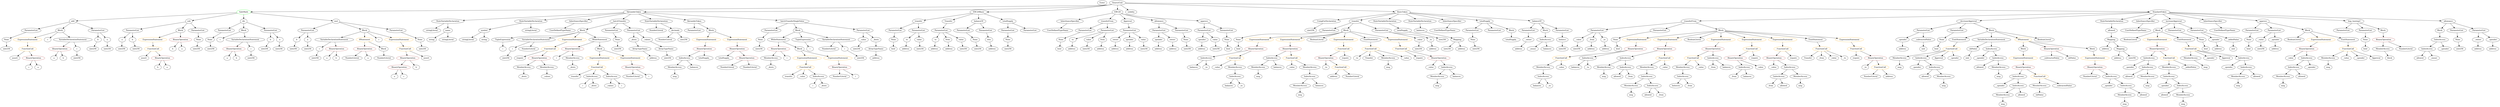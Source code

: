 strict digraph {
	graph [bb="0,0,16553,828"];
	node [label="\N"];
	Enter	[height=0.5,
		pos="7265.6,810",
		width=0.83628];
	Identifier_balances_8	[color=black,
		height=0.5,
		label=balances,
		pos="11025,162",
		width=1.1828];
	TupleExpression_Unnamed	[color=black,
		height=0.5,
		label=TupleExpression,
		pos="3312.6,522",
		width=2.0422];
	Identifier_i_4	[color=black,
		height=0.5,
		label=i,
		pos="3303.6,450",
		width=0.75];
	TupleExpression_Unnamed -> Identifier_i_4	[pos="e,3305.8,468.1 3310.4,503.7 3309.4,496.32 3308.3,487.52 3307.2,479.25"];
	UsingForDeclaration_Unnamed	[color=black,
		height=0.5,
		label=UsingForDeclaration,
		pos="8671.6,666",
		width=2.4303];
	ElementaryTypeName_uint256_23	[color=black,
		height=0.5,
		label=uint256,
		pos="8629.6,594",
		width=1.0442];
	UsingForDeclaration_Unnamed -> ElementaryTypeName_uint256_23	[pos="e,8639.6,611.62 8661.2,647.7 8656.5,639.78 8650.7,630.23 8645.5,621.44"];
	ExpressionStatement_Unnamed_20	[color=orange,
		height=0.5,
		label=ExpressionStatement,
		pos="3938.6,378",
		width=2.458];
	FunctionCall_Unnamed_23	[color=orange,
		height=0.5,
		label=FunctionCall,
		pos="3906.6,306",
		width=1.6125];
	ExpressionStatement_Unnamed_20 -> FunctionCall_Unnamed_23	[pos="e,3914.4,324.1 3930.7,359.7 3927.2,352.07 3923,342.92 3919.1,334.4"];
	NumberLiteral_Unnamed	[color=black,
		height=0.5,
		label=NumberLiteral,
		pos="2333.6,378",
		width=1.765];
	VariableDeclaration_balances	[color=black,
		height=0.5,
		label=balances,
		pos="9342.6,594",
		width=1.1828];
	Mapping_Unnamed	[color=black,
		height=0.5,
		label=Mapping,
		pos="9587.6,522",
		width=1.2105];
	VariableDeclaration_balances -> Mapping_Unnamed	[pos="e,9554.7,534.12 9375.2,581.97 9381.6,579.91 9388.3,577.83 9394.6,576 9456.7,557.94 9473.5,558.06 9535.6,540 9538.3,539.21 9541.1,\
538.38 9543.9,537.52"];
	Identifier_balances_3	[color=black,
		height=0.5,
		label=balances,
		pos="7840.6,306",
		width=1.1828];
	VariableDeclarationStatement_Unnamed	[color=black,
		height=0.5,
		label=VariableDeclarationStatement,
		pos="2219.6,522",
		width=3.3174];
	VariableDeclaration_c	[color=black,
		height=0.5,
		label=c,
		pos="2117.6,450",
		width=0.75];
	VariableDeclarationStatement_Unnamed -> VariableDeclaration_c	[pos="e,2136,463.62 2194.9,504.05 2179.9,493.73 2160.6,480.53 2145.1,469.88"];
	BinaryOperation_Unnamed_1	[color=brown,
		height=0.5,
		label=BinaryOperation,
		pos="2234.6,450",
		width=1.9867];
	VariableDeclarationStatement_Unnamed -> BinaryOperation_Unnamed_1	[pos="e,2230.9,468.1 2223.3,503.7 2224.9,496.32 2226.8,487.52 2228.5,479.25"];
	WhileStatement_Unnamed_1	[color=black,
		height=0.5,
		label=WhileStatement,
		pos="5147.6,522",
		width=1.9036];
	BinaryOperation_Unnamed_31	[color=brown,
		height=0.5,
		label=BinaryOperation,
		pos="5148.6,450",
		width=1.9867];
	WhileStatement_Unnamed_1 -> BinaryOperation_Unnamed_31	[pos="e,5148.3,468.1 5147.8,503.7 5147.9,496.41 5148.1,487.73 5148.2,479.54"];
	Block_Unnamed_20	[color=black,
		height=0.5,
		label=Block,
		pos="5271.6,450",
		width=0.90558];
	WhileStatement_Unnamed_1 -> Block_Unnamed_20	[pos="e,5249.3,463.56 5175.7,505.12 5194.7,494.4 5219.8,480.23 5239.6,469.08"];
	FunctionDefinition_transfer_1	[color=black,
		height=0.5,
		label=transfer,
		pos="8923.6,666",
		width=1.0719];
	ParameterList_Unnamed_25	[color=black,
		height=0.5,
		label=ParameterList,
		pos="8746.6,594",
		width=1.7095];
	FunctionDefinition_transfer_1 -> ParameterList_Unnamed_25	[pos="e,8782.1,609.05 8894.8,653.6 8867.1,642.67 8825,625.99 8792.7,613.22"];
	Block_Unnamed_6	[color=black,
		height=0.5,
		label=Block,
		pos="8858.6,594",
		width=0.90558];
	FunctionDefinition_transfer_1 -> Block_Unnamed_6	[pos="e,8872.8,610.34 8908.8,649.12 8900.5,640.13 8889.9,628.72 8880.6,618.7"];
	ParameterList_Unnamed_24	[color=black,
		height=0.5,
		label=ParameterList,
		pos="9085.6,594",
		width=1.7095];
	FunctionDefinition_transfer_1 -> ParameterList_Unnamed_24	[pos="e,9052.1,609.48 8951.1,653.13 8975.9,642.39 9012.9,626.4 9041.8,613.91"];
	Identifier_transfer	[color=black,
		height=0.5,
		label=transfer,
		pos="3762.6,234",
		width=1.0719];
	ParameterList_Unnamed_11	[color=black,
		height=0.5,
		label=ParameterList,
		pos="6380.6,594",
		width=1.7095];
	Parameter_None_5	[color=black,
		height=0.5,
		label=None,
		pos="6444.6,522",
		width=0.85014];
	ParameterList_Unnamed_11 -> Parameter_None_5	[pos="e,6430.8,538.04 6395.8,576.41 6404,567.41 6414.3,556.13 6423.3,546.26"];
	FunctionCall_Unnamed_16	[color=orange,
		height=0.5,
		label=FunctionCall,
		pos="12009,450",
		width=1.6125];
	Identifier_Transfer_1	[color=black,
		height=0.5,
		label=Transfer,
		pos="11915,378",
		width=1.1689];
	FunctionCall_Unnamed_16 -> Identifier_Transfer_1	[pos="e,11935,394.1 11987,433.12 11974,423.61 11958,411.39 11944,400.97"];
	Identifier__from_6	[color=black,
		height=0.5,
		label=_from,
		pos="12009,378",
		width=0.93331];
	FunctionCall_Unnamed_16 -> Identifier__from_6	[pos="e,12009,396.1 12009,431.7 12009,424.41 12009,415.73 12009,407.54"];
	Identifier__value_9	[color=black,
		height=0.5,
		label=_value,
		pos="12095,378",
		width=0.96103];
	FunctionCall_Unnamed_16 -> Identifier__value_9	[pos="e,12077,393.72 12029,432.76 12040,423.27 12055,411.17 12068,400.85"];
	Identifier__to_7	[color=black,
		height=0.5,
		label=_to,
		pos="12175,378",
		width=0.75];
	FunctionCall_Unnamed_16 -> Identifier__to_7	[pos="e,12153,389.26 12044,435.34 12070,424.92 12107,410.03 12139,396 12140,395.34 12142,394.66 12143,393.96"];
	ParameterList_Unnamed	[color=black,
		height=0.5,
		label=ParameterList,
		pos="2034.6,594",
		width=1.7095];
	Parameter_b	[color=black,
		height=0.5,
		label=b,
		pos="1952.6,522",
		width=0.75];
	ParameterList_Unnamed -> Parameter_b	[pos="e,1968.7,536.79 2015.6,576.76 2004.2,567.01 1989.5,554.51 1977.2,544.01"];
	Parameter_a	[color=black,
		height=0.5,
		label=a,
		pos="2034.6,522",
		width=0.75];
	ParameterList_Unnamed -> Parameter_a	[pos="e,2034.6,540.1 2034.6,575.7 2034.6,568.41 2034.6,559.73 2034.6,551.54"];
	ParameterList_Unnamed_13	[color=black,
		height=0.5,
		label=ParameterList,
		pos="5913.6,594",
		width=1.7095];
	Parameter_None_6	[color=black,
		height=0.5,
		label=None,
		pos="5900.6,522",
		width=0.85014];
	ParameterList_Unnamed_13 -> Parameter_None_6	[pos="e,5903.8,540.1 5910.4,575.7 5909,568.32 5907.4,559.52 5905.8,551.25"];
	IfStatement_Unnamed	[color=orange,
		height=0.5,
		label=IfStatement,
		pos="2409.6,522",
		width=1.4739];
	BinaryOperation_Unnamed	[color=brown,
		height=0.5,
		label=BinaryOperation,
		pos="2409.6,450",
		width=1.9867];
	IfStatement_Unnamed -> BinaryOperation_Unnamed	[pos="e,2409.6,468.1 2409.6,503.7 2409.6,496.41 2409.6,487.73 2409.6,479.54"];
	Block_Unnamed_1	[color=black,
		height=0.5,
		label=Block,
		pos="2542.6,450",
		width=0.90558];
	IfStatement_Unnamed -> Block_Unnamed_1	[pos="e,2519.6,463.09 2437.5,506.33 2458.5,495.25 2487.5,480.02 2509.6,468.34"];
	Identifier_balances_10	[color=black,
		height=0.5,
		label=balances,
		pos="10073,162",
		width=1.1828];
	ParameterList_Unnamed_36	[color=black,
		height=0.5,
		label=ParameterList,
		pos="12715,594",
		width=1.7095];
	Parameter__spender_3	[color=black,
		height=0.5,
		label=_spender,
		pos="12576,522",
		width=1.2521];
	ParameterList_Unnamed_36 -> Parameter__spender_3	[pos="e,12603,536.57 12685,577.98 12664,567.37 12635,553.07 12613,541.72"];
	Parameter__subtractedValue	[color=black,
		height=0.5,
		label=_subtractedValue,
		pos="12715,522",
		width=2.0976];
	ParameterList_Unnamed_36 -> Parameter__subtractedValue	[pos="e,12715,540.1 12715,575.7 12715,568.41 12715,559.73 12715,551.54"];
	VariableDeclaration_to	[color=black,
		height=0.5,
		label=to,
		pos="6177.6,522",
		width=0.75];
	ElementaryTypeName_address_3	[color=black,
		height=0.5,
		label=address,
		pos="6171.6,450",
		width=1.0996];
	VariableDeclaration_to -> ElementaryTypeName_address_3	[pos="e,6173.1,468.1 6176.1,503.7 6175.5,496.41 6174.7,487.73 6174,479.54"];
	Block_Unnamed_17	[color=black,
		height=0.5,
		label=Block,
		pos="3815.6,594",
		width=0.90558];
	Block_Unnamed_17 -> TupleExpression_Unnamed	[pos="e,3365.6,534.73 3791.1,581.71 3785.5,579.49 3779.4,577.42 3773.6,576 3609.7,535.92 3562.5,564.97 3395.6,540 3389.5,539.09 3383.2,\
538.02 3376.9,536.87"];
	VariableDeclarationStatement_Unnamed_4	[color=black,
		height=0.5,
		label=VariableDeclarationStatement,
		pos="3523.6,522",
		width=3.3174];
	Block_Unnamed_17 -> VariableDeclarationStatement_Unnamed_4	[pos="e,3601.9,535.95 3790.5,582.02 3785,579.84 3779.2,577.7 3773.6,576 3721.1,559.96 3661.1,547.05 3612.9,537.99"];
	ExpressionStatement_Unnamed_19	[color=orange,
		height=0.5,
		label=ExpressionStatement,
		pos="3749.6,522",
		width=2.458];
	Block_Unnamed_17 -> ExpressionStatement_Unnamed_19	[pos="e,3765.6,539.96 3800.9,577.46 3792.8,568.87 3782.6,557.97 3773.3,548.19"];
	WhileStatement_Unnamed	[color=black,
		height=0.5,
		label=WhileStatement,
		pos="3924.6,522",
		width=1.9036];
	Block_Unnamed_17 -> WhileStatement_Unnamed	[pos="e,3899.7,538.98 3836.3,579.67 3851.6,569.9 3872.6,556.41 3890.3,545.04"];
	Parameter_to	[color=black,
		height=0.5,
		label=to,
		pos="5990.6,522",
		width=0.75];
	ElementaryTypeName_address_1	[color=black,
		height=0.5,
		label=address,
		pos="5981.6,450",
		width=1.0996];
	Parameter_to -> ElementaryTypeName_address_1	[pos="e,5983.8,468.1 5988.4,503.7 5987.4,496.32 5986.3,487.52 5985.2,479.25"];
	Identifier_i_6	[color=black,
		height=0.5,
		label=i,
		pos="5355.6,162",
		width=0.75];
	MemberAccess_Unnamed_21	[color=black,
		height=0.5,
		label=MemberAccess,
		pos="13259,90",
		width=1.9174];
	Identifier_msg_15	[color=black,
		height=0.5,
		label=msg,
		pos="13259,18",
		width=0.75];
	MemberAccess_Unnamed_21 -> Identifier_msg_15	[pos="e,13259,36.104 13259,71.697 13259,64.407 13259,55.726 13259,47.536"];
	NumberLiteral_Unnamed_11	[color=black,
		height=0.5,
		label=NumberLiteral,
		pos="4155.6,234",
		width=1.765];
	Identifier__value_10	[color=black,
		height=0.5,
		label=_value,
		pos="15109,378",
		width=0.96103];
	FunctionDefinition_transferFrom_1	[color=black,
		height=0.5,
		label=transferFrom,
		pos="10976,666",
		width=1.6402];
	ParameterList_Unnamed_28	[color=black,
		height=0.5,
		label=ParameterList,
		pos="10482,594",
		width=1.7095];
	FunctionDefinition_transferFrom_1 -> ParameterList_Unnamed_28	[pos="e,10536,602.7 10923,657.51 10832,644.63 10646,618.34 10547,604.31"];
	ParameterList_Unnamed_29	[color=black,
		height=0.5,
		label=ParameterList,
		pos="10807,594",
		width=1.7095];
	FunctionDefinition_transferFrom_1 -> ParameterList_Unnamed_29	[pos="e,10841,609.33 10942,651 10916,640.28 10880,625.39 10852,613.66"];
	Block_Unnamed_8	[color=black,
		height=0.5,
		label=Block,
		pos="11313,594",
		width=0.90558];
	FunctionDefinition_transferFrom_1 -> Block_Unnamed_8	[pos="e,11282,601.28 11024,655.05 11090,641.26 11209,616.58 11271,603.57"];
	MemberAccess_Unnamed_11	[color=black,
		height=0.5,
		label=MemberAccess,
		pos="10720,162",
		width=1.9174];
	Identifier_msg_6	[color=black,
		height=0.5,
		label=msg,
		pos="10720,90",
		width=0.75];
	MemberAccess_Unnamed_11 -> Identifier_msg_6	[pos="e,10720,108.1 10720,143.7 10720,136.41 10720,127.73 10720,119.54"];
	MemberAccess_Unnamed_15	[color=black,
		height=0.5,
		label=MemberAccess,
		pos="14347,306",
		width=1.9174];
	IndexAccess_Unnamed_23	[color=black,
		height=0.5,
		label=IndexAccess,
		pos="14347,234",
		width=1.6402];
	MemberAccess_Unnamed_15 -> IndexAccess_Unnamed_23	[pos="e,14347,252.1 14347,287.7 14347,280.41 14347,271.73 14347,263.54"];
	ParameterList_Unnamed_3	[color=black,
		height=0.5,
		label=ParameterList,
		pos="1476.6,594",
		width=1.7095];
	Parameter_None_1	[color=black,
		height=0.5,
		label=None,
		pos="1383.6,522",
		width=0.85014];
	ParameterList_Unnamed_3 -> Parameter_None_1	[pos="e,1401.9,536.79 1455,576.76 1441.9,566.92 1425.1,554.26 1411.1,543.7"];
	Identifier__value_1	[color=black,
		height=0.5,
		label=_value,
		pos="8511.6,306",
		width=0.96103];
	ElementaryTypeName_string	[color=black,
		height=0.5,
		label=string,
		pos="2857.6,522",
		width=0.864];
	Identifier_msg_10	[color=black,
		height=0.5,
		label=msg,
		pos="14504,18",
		width=0.75];
	ExpressionStatement_Unnamed_1	[color=orange,
		height=0.5,
		label=ExpressionStatement,
		pos="1006.6,522",
		width=2.458];
	FunctionCall_Unnamed_1	[color=orange,
		height=0.5,
		label=FunctionCall,
		pos="1007.6,450",
		width=1.6125];
	ExpressionStatement_Unnamed_1 -> FunctionCall_Unnamed_1	[pos="e,1007.3,468.1 1006.8,503.7 1006.9,496.41 1007.1,487.73 1007.2,479.54"];
	ElementaryTypeName_uint256_6	[color=black,
		height=0.5,
		label=uint256,
		pos="1390.6,450",
		width=1.0442];
	Identifier__value_5	[color=black,
		height=0.5,
		label=_value,
		pos="11693,306",
		width=0.96103];
	Identifier_msg_18	[color=black,
		height=0.5,
		label=msg,
		pos="4424.6,234",
		width=0.75];
	Parameter__spender_2	[color=black,
		height=0.5,
		label=_spender,
		pos="14662,522",
		width=1.2521];
	ElementaryTypeName_address_23	[color=black,
		height=0.5,
		label=address,
		pos="14681,450",
		width=1.0996];
	Parameter__spender_2 -> ElementaryTypeName_address_23	[pos="e,14676,468.1 14666,503.7 14668,496.24 14671,487.32 14673,478.97"];
	ExpressionStatement_Unnamed_11	[color=orange,
		height=0.5,
		label=ExpressionStatement,
		pos="10776,522",
		width=2.458];
	BinaryOperation_Unnamed_17	[color=brown,
		height=0.5,
		label=BinaryOperation,
		pos="10760,450",
		width=1.9867];
	ExpressionStatement_Unnamed_11 -> BinaryOperation_Unnamed_17	[pos="e,10764,468.1 10772,503.7 10770,496.32 10768,487.52 10766,479.25"];
	IndexAccess_Unnamed_19	[color=black,
		height=0.5,
		label=IndexAccess,
		pos="16159,522",
		width=1.6402];
	IndexAccess_Unnamed_20	[color=black,
		height=0.5,
		label=IndexAccess,
		pos="16065,450",
		width=1.6402];
	IndexAccess_Unnamed_19 -> IndexAccess_Unnamed_20	[pos="e,16086,467.06 16137,505.12 16125,495.87 16109,484.07 16095,473.84"];
	Identifier__spender_2	[color=black,
		height=0.5,
		label=_spender,
		pos="16187,450",
		width=1.2521];
	IndexAccess_Unnamed_19 -> Identifier__spender_2	[pos="e,16180,468.1 16166,503.7 16169,496.15 16172,487.12 16176,478.68"];
	Block_Unnamed_10	[color=black,
		height=0.5,
		label=Block,
		pos="16159,594",
		width=0.90558];
	Block_Unnamed_10 -> IndexAccess_Unnamed_19	[pos="e,16159,540.1 16159,575.7 16159,568.41 16159,559.73 16159,551.54"];
	ElementaryTypeName_address_13	[color=black,
		height=0.5,
		label=address,
		pos="8800.6,234",
		width=1.0996];
	MemberAccess_Unnamed_17	[color=black,
		height=0.5,
		label=MemberAccess,
		pos="14492,378",
		width=1.9174];
	Identifier_msg_11	[color=black,
		height=0.5,
		label=msg,
		pos="14599,306",
		width=0.75];
	MemberAccess_Unnamed_17 -> Identifier_msg_11	[pos="e,14580,319.21 14516,360.76 14533,350.16 14554,336.3 14571,325.31"];
	ElementaryTypeName_address	[color=black,
		height=0.5,
		label=address,
		pos="6551.6,450",
		width=1.0996];
	BinaryOperation_Unnamed_30	[color=brown,
		height=0.5,
		label=BinaryOperation,
		pos="4155.6,306",
		width=1.9867];
	BinaryOperation_Unnamed_30 -> NumberLiteral_Unnamed_11	[pos="e,4155.6,252.1 4155.6,287.7 4155.6,280.41 4155.6,271.73 4155.6,263.54"];
	Identifier_i_3	[color=black,
		height=0.5,
		label=i,
		pos="4264.6,234",
		width=0.75];
	BinaryOperation_Unnamed_30 -> Identifier_i_3	[pos="e,4245.6,247.21 4180.9,288.76 4197.4,278.16 4219,264.3 4236.1,253.31"];
	ParameterList_Unnamed_44	[color=black,
		height=0.5,
		label=ParameterList,
		pos="5113.6,594",
		width=1.7095];
	Parameter_None_19	[color=black,
		height=0.5,
		label=None,
		pos="5025.6,522",
		width=0.85014];
	ParameterList_Unnamed_44 -> Parameter_None_19	[pos="e,5043.2,537.02 5093.2,576.76 5080.9,566.99 5065.1,554.43 5051.9,543.91"];
	Identifier__to	[color=black,
		height=0.5,
		label=_to,
		pos="8747.6,306",
		width=0.75];
	ElementaryTypeName_bool_5	[color=black,
		height=0.5,
		label=bool,
		pos="14893,450",
		width=0.76697];
	ParameterList_Unnamed_4	[color=black,
		height=0.5,
		label=ParameterList,
		pos="873.59,594",
		width=1.7095];
	Parameter_a_2	[color=black,
		height=0.5,
		label=a,
		pos="800.59,522",
		width=0.75];
	ParameterList_Unnamed_4 -> Parameter_a_2	[pos="e,815.3,537.11 856.29,576.41 846.44,566.97 833.99,555.03 823.36,544.83"];
	Parameter_b_2	[color=black,
		height=0.5,
		label=b,
		pos="873.59,522",
		width=0.75];
	ParameterList_Unnamed_4 -> Parameter_b_2	[pos="e,873.59,540.1 873.59,575.7 873.59,568.41 873.59,559.73 873.59,551.54"];
	Identifier_allowed_8	[color=black,
		height=0.5,
		label=allowed,
		pos="13099,306",
		width=1.0858];
	Identifier_a_6	[color=black,
		height=0.5,
		label=a,
		pos="340.59,378",
		width=0.75];
	ElementaryTypeName_uint_1	[color=black,
		height=0.5,
		label=uint,
		pos="12715,450",
		width=0.75];
	StateVariableDeclaration_Unnamed_1	[color=black,
		height=0.5,
		label=StateVariableDeclaration,
		pos="9113.6,666",
		width=2.8184];
	VariableDeclaration_totalSupply_	[color=black,
		height=0.5,
		label=totalSupply_,
		pos="9223.6,594",
		width=1.6125];
	StateVariableDeclaration_Unnamed_1 -> VariableDeclaration_totalSupply_	[pos="e,9199,610.67 9139.9,648.23 9154.8,638.79 9173.5,626.88 9189.4,616.73"];
	FunctionCall_Unnamed_4	[color=orange,
		height=0.5,
		label=FunctionCall,
		pos="8850.6,306",
		width=1.6125];
	FunctionCall_Unnamed_4 -> ElementaryTypeName_address_13	[pos="e,8812.2,251.31 8838.5,288.05 8832.6,279.77 8825.3,269.62 8818.8,260.42"];
	NumberLiteral_Unnamed_2	[color=black,
		height=0.5,
		label=NumberLiteral,
		pos="8921.6,234",
		width=1.765];
	FunctionCall_Unnamed_4 -> NumberLiteral_Unnamed_2	[pos="e,8904.9,251.47 8867.4,288.41 8876.2,279.78 8887,269.06 8896.7,259.5"];
	ParameterList_Unnamed_18	[color=black,
		height=0.5,
		label=ParameterList,
		pos="7159.6,594",
		width=1.7095];
	Parameter_None_8	[color=black,
		height=0.5,
		label=None,
		pos="6979.6,522",
		width=0.85014];
	ParameterList_Unnamed_18 -> Parameter_None_8	[pos="e,7004.8,532.8 7123.6,579 7092.1,566.76 7046.7,549.08 7015.3,536.87"];
	NumberLiteral_Unnamed_13	[color=black,
		height=0.5,
		label=NumberLiteral,
		pos="5536.6,234",
		width=1.765];
	Identifier__to_3	[color=black,
		height=0.5,
		label=_to,
		pos="8925.6,378",
		width=0.75];
	Parameter__addedValue	[color=black,
		height=0.5,
		label=_addedValue,
		pos="14785,522",
		width=1.6541];
	ElementaryTypeName_uint	[color=black,
		height=0.5,
		label=uint,
		pos="14785,450",
		width=0.75];
	Parameter__addedValue -> ElementaryTypeName_uint	[pos="e,14785,468.1 14785,503.7 14785,496.41 14785,487.73 14785,479.54"];
	VariableDeclaration_owner	[color=black,
		height=0.5,
		label=owner,
		pos="7347.6,522",
		width=0.93331];
	ElementaryTypeName_address_9	[color=black,
		height=0.5,
		label=address,
		pos="7344.6,450",
		width=1.0996];
	VariableDeclaration_owner -> ElementaryTypeName_address_9	[pos="e,7345.3,468.1 7346.8,503.7 7346.5,496.41 7346.2,487.73 7345.8,479.54"];
	Identifier_require_2	[color=black,
		height=0.5,
		label=require,
		pos="12256,378",
		width=1.0026];
	BinaryOperation_Unnamed_11	[color=brown,
		height=0.5,
		label=BinaryOperation,
		pos="8500.6,450",
		width=1.9867];
	IndexAccess_Unnamed_1	[color=black,
		height=0.5,
		label=IndexAccess,
		pos="8405.6,378",
		width=1.6402];
	BinaryOperation_Unnamed_11 -> IndexAccess_Unnamed_1	[pos="e,8427.5,395.15 8478.6,432.76 8466.1,423.58 8450.3,411.94 8436.6,401.84"];
	FunctionCall_Unnamed_6	[color=orange,
		height=0.5,
		label=FunctionCall,
		pos="8540.6,378",
		width=1.6125];
	BinaryOperation_Unnamed_11 -> FunctionCall_Unnamed_6	[pos="e,8530.8,396.1 8510.5,431.7 8514.9,423.9 8520.3,414.51 8525.3,405.83"];
	IndexAccess_Unnamed_18	[color=black,
		height=0.5,
		label=IndexAccess,
		pos="15127,306",
		width=1.6402];
	MemberAccess_Unnamed_12	[color=black,
		height=0.5,
		label=MemberAccess,
		pos="15019,234",
		width=1.9174];
	IndexAccess_Unnamed_18 -> MemberAccess_Unnamed_12	[pos="e,15043,251.14 15102,289.29 15088,279.88 15069,267.76 15053,257.36"];
	Identifier_allowed_3	[color=black,
		height=0.5,
		label=allowed,
		pos="15145,234",
		width=1.0858];
	IndexAccess_Unnamed_18 -> Identifier_allowed_3	[pos="e,15140,252.1 15131,287.7 15133,280.32 15135,271.52 15137,263.25"];
	Parameter_None_14	[color=black,
		height=0.5,
		label=None,
		pos="16277,522",
		width=0.85014];
	ElementaryTypeName_uint256_32	[color=black,
		height=0.5,
		label=uint256,
		pos="16288,450",
		width=1.0442];
	Parameter_None_14 -> ElementaryTypeName_uint256_32	[pos="e,16285,468.1 16279,503.7 16280,496.32 16282,487.52 16283,479.25"];
	BinaryOperation_Unnamed_9	[color=brown,
		height=0.5,
		label=BinaryOperation,
		pos="8718.6,378",
		width=1.9867];
	BinaryOperation_Unnamed_9 -> Identifier__to	[pos="e,8740.7,323.62 8725.8,359.7 8729,351.95 8732.8,342.64 8736.4,334.02"];
	BinaryOperation_Unnamed_9 -> FunctionCall_Unnamed_4	[pos="e,8822.4,321.94 8748.2,361.29 8767.2,351.22 8792,338.05 8812.5,327.21"];
	MemberAccess_Unnamed_27	[color=black,
		height=0.5,
		label=MemberAccess,
		pos="3429.6,306",
		width=1.9174];
	Identifier__dests	[color=black,
		height=0.5,
		label=_dests,
		pos="3429.6,234",
		width=0.97489];
	MemberAccess_Unnamed_27 -> Identifier__dests	[pos="e,3429.6,252.1 3429.6,287.7 3429.6,280.41 3429.6,271.73 3429.6,263.54"];
	StateVariableDeclaration_Unnamed	[color=black,
		height=0.5,
		label=StateVariableDeclaration,
		pos="9334.6,666",
		width=2.8184];
	StateVariableDeclaration_Unnamed -> VariableDeclaration_balances	[pos="e,9340.6,612.1 9336.6,647.7 9337.4,640.41 9338.4,631.73 9339.3,623.54"];
	BinaryOperation_Unnamed_14	[color=brown,
		height=0.5,
		label=BinaryOperation,
		pos="11441,378",
		width=1.9867];
	IndexAccess_Unnamed_6	[color=black,
		height=0.5,
		label=IndexAccess,
		pos="11494,306",
		width=1.6402];
	BinaryOperation_Unnamed_14 -> IndexAccess_Unnamed_6	[pos="e,11481,323.79 11453,360.05 11460,351.89 11467,341.91 11474,332.82"];
	Identifier__value_4	[color=black,
		height=0.5,
		label=_value,
		pos="11606,306",
		width=0.96103];
	BinaryOperation_Unnamed_14 -> Identifier__value_4	[pos="e,11579,318.09 11476,361.98 11503,350.35 11541,334.29 11569,322.53"];
	BinaryOperation_Unnamed_6	[color=brown,
		height=0.5,
		label=BinaryOperation,
		pos="1184.6,522",
		width=1.9867];
	Identifier_b_4	[color=black,
		height=0.5,
		label=b,
		pos="1123.6,450",
		width=0.75];
	BinaryOperation_Unnamed_6 -> Identifier_b_4	[pos="e,1136.6,465.89 1169.8,504.05 1162,495.13 1152.4,484.06 1143.9,474.33"];
	Identifier_a_5	[color=black,
		height=0.5,
		label=a,
		pos="1195.6,450",
		width=0.75];
	BinaryOperation_Unnamed_6 -> Identifier_a_5	[pos="e,1192.9,468.1 1187.3,503.7 1188.5,496.32 1189.9,487.52 1191.2,479.25"];
	Parameter_None_12	[color=black,
		height=0.5,
		label=None,
		pos="10639,522",
		width=0.85014];
	ElementaryTypeName_bool_4	[color=black,
		height=0.5,
		label=bool,
		pos="10643,450",
		width=0.76697];
	Parameter_None_12 -> ElementaryTypeName_bool_4	[pos="e,10642,468.1 10640,503.7 10640,496.41 10640,487.73 10641,479.54"];
	ElementaryTypeName_uint256_34	[color=black,
		height=0.5,
		label=uint256,
		pos="4374.6,378",
		width=1.0442];
	ExpressionStatement_Unnamed_12	[color=orange,
		height=0.5,
		label=ExpressionStatement,
		pos="10971,522",
		width=2.458];
	BinaryOperation_Unnamed_18	[color=brown,
		height=0.5,
		label=BinaryOperation,
		pos="10940,450",
		width=1.9867];
	ExpressionStatement_Unnamed_12 -> BinaryOperation_Unnamed_18	[pos="e,10947,468.1 10963,503.7 10960,496.07 10955,486.92 10952,478.4"];
	Identifier_c_2	[color=black,
		height=0.5,
		label=c,
		pos="1459.6,522",
		width=0.75];
	Identifier_assert_1	[color=black,
		height=0.5,
		label=assert,
		pos="946.59,378",
		width=0.89172];
	FunctionCall_Unnamed_1 -> Identifier_assert_1	[pos="e,960.11,394.51 993.13,432.41 985.47,423.62 975.93,412.66 967.47,402.96"];
	BinaryOperation_Unnamed_5	[color=brown,
		height=0.5,
		label=BinaryOperation,
		pos="1068.6,378",
		width=1.9867];
	FunctionCall_Unnamed_1 -> BinaryOperation_Unnamed_5	[pos="e,1053.8,395.96 1022,432.41 1029.3,424.08 1038.3,413.8 1046.4,404.49"];
	ElementaryTypeName_address_24	[color=black,
		height=0.5,
		label=address,
		pos="12576,450",
		width=1.0996];
	Parameter__spender_3 -> ElementaryTypeName_address_24	[pos="e,12576,468.1 12576,503.7 12576,496.41 12576,487.73 12576,479.54"];
	Identifier_require_1	[color=black,
		height=0.5,
		label=require,
		pos="9352.6,378",
		width=1.0026];
	BinaryOperation_Unnamed_2	[color=brown,
		height=0.5,
		label=BinaryOperation,
		pos="2704.6,378",
		width=1.9867];
	BinaryOperation_Unnamed_3	[color=brown,
		height=0.5,
		label=BinaryOperation,
		pos="2645.6,306",
		width=1.9867];
	BinaryOperation_Unnamed_2 -> BinaryOperation_Unnamed_3	[pos="e,2659.7,323.79 2690.3,360.05 2683.4,351.8 2674.8,341.7 2667.1,332.54"];
	Identifier_b_1	[color=black,
		height=0.5,
		label=b,
		pos="2762.6,306",
		width=0.75];
	BinaryOperation_Unnamed_2 -> Identifier_b_1	[pos="e,2749.9,322.36 2718.6,360.05 2725.8,351.35 2734.8,340.59 2742.7,331.03"];
	ElementaryTypeName_bool_1	[color=black,
		height=0.5,
		label=bool,
		pos="6972.6,450",
		width=0.76697];
	Identifier_b_3	[color=black,
		height=0.5,
		label=b,
		pos="1032.6,306",
		width=0.75];
	ElementaryTypeName_address_12	[color=black,
		height=0.5,
		label=address,
		pos="9413.6,450",
		width=1.0996];
	Parameter_to_1	[color=black,
		height=0.5,
		label=to,
		pos="7063.6,522",
		width=0.75];
	ElementaryTypeName_address_7	[color=black,
		height=0.5,
		label=address,
		pos="7057.6,450",
		width=1.0996];
	Parameter_to_1 -> ElementaryTypeName_address_7	[pos="e,7059.1,468.1 7062.1,503.7 7061.5,496.41 7060.7,487.73 7060,479.54"];
	Identifier__addedValue	[color=black,
		height=0.5,
		label=_addedValue,
		pos="14494,306",
		width=1.6541];
	ElementaryTypeName_uint256_3	[color=black,
		height=0.5,
		label=uint256,
		pos="2069.6,378",
		width=1.0442];
	VariableDeclaration_c -> ElementaryTypeName_uint256_3	[pos="e,2080.8,395.31 2106.7,433.12 2101,424.73 2093.8,414.24 2087.2,404.73"];
	Identifier__from	[color=black,
		height=0.5,
		label=_from,
		pos="11447,234",
		width=0.93331];
	IndexAccess_Unnamed_6 -> Identifier__from	[pos="e,11458,251.31 11482,288.05 11477,279.85 11470,269.83 11464,260.71"];
	Identifier_balances_6	[color=black,
		height=0.5,
		label=balances,
		pos="11541,234",
		width=1.1828];
	IndexAccess_Unnamed_6 -> Identifier_balances_6	[pos="e,11529,251.79 11505,288.05 11510,279.97 11517,270.12 11523,261.11"];
	EmitStatement_Unnamed_4	[color=black,
		height=0.5,
		label=EmitStatement,
		pos="12952,522",
		width=1.7788];
	FunctionCall_Unnamed_21	[color=orange,
		height=0.5,
		label=FunctionCall,
		pos="12902,450",
		width=1.6125];
	EmitStatement_Unnamed_4 -> FunctionCall_Unnamed_21	[pos="e,12914,467.79 12939,504.05 12934,495.97 12927,486.12 12920,477.11"];
	ParameterList_Unnamed_7	[color=black,
		height=0.5,
		label=ParameterList,
		pos="198.59,594",
		width=1.7095];
	Parameter_None_3	[color=black,
		height=0.5,
		label=None,
		pos="37.591,522",
		width=0.85014];
	ParameterList_Unnamed_7 -> Parameter_None_3	[pos="e,61.499,533.39 165.23,578.5 137.91,566.62 99.405,549.88 71.844,537.89"];
	InheritanceSpecifier_Unnamed_1	[color=black,
		height=0.5,
		label=InheritanceSpecifier,
		pos="9537.6,666",
		width=2.3333];
	UserDefinedTypeName_Unnamed_1	[color=black,
		height=0.5,
		label=UserDefinedTypeName,
		pos="9501.6,594",
		width=2.7214];
	InheritanceSpecifier_Unnamed_1 -> UserDefinedTypeName_Unnamed_1	[pos="e,9510.4,612.1 9528.7,647.7 9524.7,639.98 9520,630.71 9515.5,622.11"];
	NumberLiteral_Unnamed_1	[color=black,
		height=0.5,
		label=NumberLiteral,
		pos="2551.6,378",
		width=1.765];
	VariableDeclarationStatement_Unnamed_3	[color=black,
		height=0.5,
		label=VariableDeclarationStatement,
		pos="13153,522",
		width=3.3174];
	VariableDeclaration_oldValue	[color=black,
		height=0.5,
		label=oldValue,
		pos="13027,450",
		width=1.2105];
	VariableDeclarationStatement_Unnamed_3 -> VariableDeclaration_oldValue	[pos="e,13052,465.04 13122,504.23 13104,494.08 13081,481.1 13062,470.49"];
	IndexAccess_Unnamed_27	[color=black,
		height=0.5,
		label=IndexAccess,
		pos="13153,450",
		width=1.6402];
	VariableDeclarationStatement_Unnamed_3 -> IndexAccess_Unnamed_27	[pos="e,13153,468.1 13153,503.7 13153,496.41 13153,487.73 13153,479.54"];
	ParameterList_Unnamed_19	[color=black,
		height=0.5,
		label=ParameterList,
		pos="7931.6,594",
		width=1.7095];
	Parameter_spender_1	[color=black,
		height=0.5,
		label=spender,
		pos="7918.6,522",
		width=1.1135];
	ParameterList_Unnamed_19 -> Parameter_spender_1	[pos="e,7921.8,540.1 7928.4,575.7 7927,568.32 7925.4,559.52 7923.8,551.25"];
	Parameter_value_2	[color=black,
		height=0.5,
		label=value,
		pos="8009.6,522",
		width=0.82242];
	ParameterList_Unnamed_19 -> Parameter_value_2	[pos="e,7993.4,537.57 7950.1,576.41 7960.5,567.1 7973.5,555.35 7984.8,545.24"];
	Identifier__to_4	[color=black,
		height=0.5,
		label=_to,
		pos="12307,306",
		width=0.75];
	Identifier_a	[color=black,
		height=0.5,
		label=a,
		pos="2442.6,378",
		width=0.75];
	ElementaryTypeName_uint256_16	[color=black,
		height=0.5,
		label=uint256,
		pos="6456.6,450",
		width=1.0442];
	Parameter_None_5 -> ElementaryTypeName_uint256_16	[pos="e,6453.7,468.1 6447.6,503.7 6448.8,496.32 6450.3,487.52 6451.7,479.25"];
	FunctionCall_Unnamed_22	[color=orange,
		height=0.5,
		label=FunctionCall,
		pos="3624.6,450",
		width=1.6125];
	Identifier_require_5	[color=black,
		height=0.5,
		label=require,
		pos="3405.6,378",
		width=1.0026];
	FunctionCall_Unnamed_22 -> Identifier_require_5	[pos="e,3433.6,389.9 3582.9,437.12 3547.5,426.85 3495.4,411.28 3450.6,396 3448.5,395.29 3446.4,394.55 3444.3,393.79"];
	BinaryOperation_Unnamed_28	[color=brown,
		height=0.5,
		label=BinaryOperation,
		pos="3531.6,378",
		width=1.9867];
	FunctionCall_Unnamed_22 -> BinaryOperation_Unnamed_28	[pos="e,3553.6,395.55 3603.5,433.12 3591.4,424 3576,412.4 3562.5,402.28"];
	BinaryOperation_Unnamed_10	[color=brown,
		height=0.5,
		label=BinaryOperation,
		pos="9478.6,378",
		width=1.9867];
	Identifier__value	[color=black,
		height=0.5,
		label=_value,
		pos="9422.6,306",
		width=0.96103];
	BinaryOperation_Unnamed_10 -> Identifier__value	[pos="e,9435.3,322.83 9465,360.05 9458.2,351.56 9449.9,341.11 9442.4,331.73"];
	IndexAccess_Unnamed	[color=black,
		height=0.5,
		label=IndexAccess,
		pos="9534.6,306",
		width=1.6402];
	BinaryOperation_Unnamed_10 -> IndexAccess_Unnamed	[pos="e,9521.2,323.79 9492.1,360.05 9498.8,351.8 9506.8,341.7 9514.2,332.54"];
	ElementaryTypeName_uint256_7	[color=black,
		height=0.5,
		label=uint256,
		pos="1656.6,378",
		width=1.0442];
	BinaryOperation_Unnamed -> NumberLiteral_Unnamed	[pos="e,2351.7,395.71 2391.6,432.41 2382.2,423.76 2370.5,413 2360.1,403.42"];
	BinaryOperation_Unnamed -> Identifier_a	[pos="e,2434.8,395.62 2417.7,431.7 2421.4,423.95 2425.8,414.64 2429.9,406.02"];
	FunctionCall_Unnamed_5	[color=orange,
		height=0.5,
		label=FunctionCall,
		pos="9204.6,450",
		width=1.6125];
	FunctionCall_Unnamed_5 -> Identifier_require_1	[pos="e,9327,391.09 9235.6,434.33 9259.4,423.1 9292.1,407.61 9316.9,395.87"];
	FunctionCall_Unnamed_5 -> BinaryOperation_Unnamed_10	[pos="e,9429.9,391.43 9248.3,437.83 9294.5,426.04 9367.6,407.36 9419,394.23"];
	Identifier__from_2	[color=black,
		height=0.5,
		label=_from,
		pos="11280,306",
		width=0.93331];
	MemberAccess_Unnamed_8	[color=black,
		height=0.5,
		label=MemberAccess,
		pos="10117,306",
		width=1.9174];
	IndexAccess_Unnamed_12	[color=black,
		height=0.5,
		label=IndexAccess,
		pos="10117,234",
		width=1.6402];
	MemberAccess_Unnamed_8 -> IndexAccess_Unnamed_12	[pos="e,10117,252.1 10117,287.7 10117,280.41 10117,271.73 10117,263.54"];
	IndexAccess_Unnamed_31	[color=black,
		height=0.5,
		label=IndexAccess,
		pos="13362,234",
		width=1.6402];
	Identifier__spender_9	[color=black,
		height=0.5,
		label=_spender,
		pos="13240,162",
		width=1.2521];
	IndexAccess_Unnamed_31 -> Identifier__spender_9	[pos="e,13265,177.37 13335,217.64 13317,207.47 13294,194.04 13275,183.03"];
	IndexAccess_Unnamed_32	[color=black,
		height=0.5,
		label=IndexAccess,
		pos="13362,162",
		width=1.6402];
	IndexAccess_Unnamed_31 -> IndexAccess_Unnamed_32	[pos="e,13362,180.1 13362,215.7 13362,208.41 13362,199.73 13362,191.54"];
	FunctionCall_Unnamed_20	[color=orange,
		height=0.5,
		label=FunctionCall,
		pos="13508,234",
		width=1.6125];
	MemberAccess_Unnamed_22	[color=black,
		height=0.5,
		label=MemberAccess,
		pos="13508,162",
		width=1.9174];
	FunctionCall_Unnamed_20 -> MemberAccess_Unnamed_22	[pos="e,13508,180.1 13508,215.7 13508,208.41 13508,199.73 13508,191.54"];
	Identifier__subtractedValue_1	[color=black,
		height=0.5,
		label=_subtractedValue,
		pos="13671,162",
		width=2.0976];
	FunctionCall_Unnamed_20 -> Identifier__subtractedValue_1	[pos="e,13635,178.24 13541,218.83 13565,208.43 13598,194.16 13625,182.66"];
	ContractDefinition_SafeMath	[color=green,
		height=0.5,
		label=SafeMath,
		pos="1605.6,738",
		width=1.2798];
	FunctionDefinition_add	[color=black,
		height=0.5,
		label=add,
		pos="471.59,666",
		width=0.75];
	ContractDefinition_SafeMath -> FunctionDefinition_add	[pos="e,498.56,668.66 1560.1,734.19 1375.1,722.77 681.2,679.94 509.97,669.37"];
	FunctionDefinition_sub	[color=black,
		height=0.5,
		label=sub,
		pos="1242.6,666",
		width=0.75];
	ContractDefinition_SafeMath -> FunctionDefinition_sub	[pos="e,1268.2,671.94 1565,729.17 1493.8,715.45 1347.6,687.24 1279.3,674.07"];
	FunctionDefinition_div	[color=black,
		height=0.5,
		label=div,
		pos="1605.6,666",
		width=0.75];
	ContractDefinition_SafeMath -> FunctionDefinition_div	[pos="e,1605.6,684.1 1605.6,719.7 1605.6,712.41 1605.6,703.73 1605.6,695.54"];
	FunctionDefinition_mul	[color=black,
		height=0.5,
		label=mul,
		pos="2221.6,666",
		width=0.75];
	ContractDefinition_SafeMath -> FunctionDefinition_mul	[pos="e,2194.8,670.05 1649.4,732.02 1764.6,718.93 2074.9,683.67 2183.4,671.34"];
	VariableDeclarationStatement_Unnamed_1	[color=black,
		height=0.5,
		label=VariableDeclarationStatement,
		pos="1623.6,522",
		width=3.3174];
	BinaryOperation_Unnamed_4	[color=brown,
		height=0.5,
		label=BinaryOperation,
		pos="1539.6,450",
		width=1.9867];
	VariableDeclarationStatement_Unnamed_1 -> BinaryOperation_Unnamed_4	[pos="e,1559.4,467.55 1603.3,504.05 1592.8,495.31 1579.8,484.49 1568.3,474.9"];
	VariableDeclaration_c_1	[color=black,
		height=0.5,
		label=c,
		pos="1656.6,450",
		width=0.75];
	VariableDeclarationStatement_Unnamed_1 -> VariableDeclaration_c_1	[pos="e,1648.8,467.62 1631.7,503.7 1635.4,495.95 1639.8,486.64 1643.9,478.02"];
	Parameter__dests	[color=black,
		height=0.5,
		label=_dests,
		pos="4165.6,522",
		width=0.97489];
	ArrayTypeName_Unnamed	[color=black,
		height=0.5,
		label=ArrayTypeName,
		pos="4183.6,450",
		width=2.0145];
	Parameter__dests -> ArrayTypeName_Unnamed	[pos="e,4179.2,468.1 4170,503.7 4171.9,496.32 4174.2,487.52 4176.3,479.25"];
	MemberAccess_Unnamed_30	[color=black,
		height=0.5,
		label=MemberAccess,
		pos="5065.6,378",
		width=1.9174];
	BinaryOperation_Unnamed_31 -> MemberAccess_Unnamed_30	[pos="e,5085.4,395.71 5128.9,432.41 5118.6,423.67 5105.7,412.79 5094.2,403.13"];
	Identifier_i_5	[color=black,
		height=0.5,
		label=i,
		pos="5179.6,378",
		width=0.75];
	BinaryOperation_Unnamed_31 -> Identifier_i_5	[pos="e,5172.2,395.62 5156.3,431.7 5159.7,423.95 5163.8,414.64 5167.6,406.02"];
	Identifier_msg_1	[color=black,
		height=0.5,
		label=msg,
		pos="8286.6,234",
		width=0.75];
	MemberAccess_Unnamed_1	[color=black,
		height=0.5,
		label=MemberAccess,
		pos="8286.6,306",
		width=1.9174];
	IndexAccess_Unnamed_1 -> MemberAccess_Unnamed_1	[pos="e,8313.8,322.98 8379.2,361.46 8362.8,351.86 8341.6,339.38 8323.6,328.79"];
	Identifier_balances_1	[color=black,
		height=0.5,
		label=balances,
		pos="8416.6,306",
		width=1.1828];
	IndexAccess_Unnamed_1 -> Identifier_balances_1	[pos="e,8413.9,324.1 8408.3,359.7 8409.5,352.32 8410.9,343.52 8412.2,335.25"];
	Identifier__from_1	[color=black,
		height=0.5,
		label=_from,
		pos="11673,162",
		width=0.93331];
	Parameter_None_16	[color=black,
		height=0.5,
		label=None,
		pos="12839,522",
		width=0.85014];
	ElementaryTypeName_bool_7	[color=black,
		height=0.5,
		label=bool,
		pos="12798,450",
		width=0.76697];
	Parameter_None_16 -> ElementaryTypeName_bool_7	[pos="e,12807,467.15 12829,504.76 12824,496.46 12818,486.15 12813,476.79"];
	FunctionDefinition_decreaseApproval	[color=black,
		height=0.5,
		label=decreaseApproval,
		pos="13078,666",
		width=2.1669];
	FunctionDefinition_decreaseApproval -> ParameterList_Unnamed_36	[pos="e,12765,604.7 13019,653.75 12953,640.89 12844,619.91 12776,606.81"];
	ParameterList_Unnamed_37	[color=black,
		height=0.5,
		label=ParameterList,
		pos="12930,594",
		width=1.7095];
	FunctionDefinition_decreaseApproval -> ParameterList_Unnamed_37	[pos="e,12961,609.82 13044,649.29 13023,639.05 12994,625.6 12971,614.65"];
	Block_Unnamed_12	[color=black,
		height=0.5,
		label=Block,
		pos="13153,594",
		width=0.90558];
	FunctionDefinition_decreaseApproval -> Block_Unnamed_12	[pos="e,13136,610.12 13096,648.05 13105,639.01 13117,627.76 13128,617.95"];
	IndexAccess_Unnamed_10	[color=black,
		height=0.5,
		label=IndexAccess,
		pos="11072,234",
		width=1.6402];
	IndexAccess_Unnamed_10 -> Identifier_balances_8	[pos="e,11036,179.79 11060,216.05 11055,207.97 11048,198.12 11042,189.11"];
	Identifier__from_3	[color=black,
		height=0.5,
		label=_from,
		pos="11119,162",
		width=0.93331];
	IndexAccess_Unnamed_10 -> Identifier__from_3	[pos="e,11108,179.31 11083,216.05 11088,207.85 11095,197.83 11101,188.71"];
	StateVariableDeclaration_Unnamed_2	[color=black,
		height=0.5,
		label=StateVariableDeclaration,
		pos="13999,666",
		width=2.8184];
	VariableDeclaration_allowed	[color=black,
		height=0.5,
		label=allowed,
		pos="13991,594",
		width=1.0858];
	StateVariableDeclaration_Unnamed_2 -> VariableDeclaration_allowed	[pos="e,13993,612.1 13997,647.7 13996,640.41 13995,631.73 13994,623.54"];
	IndexAccess_Unnamed_3	[color=black,
		height=0.5,
		label=IndexAccess,
		pos="7928.6,378",
		width=1.6402];
	IndexAccess_Unnamed_3 -> Identifier_balances_3	[pos="e,7860,322.43 7908.2,360.76 7896.5,351.47 7881.7,339.67 7868.9,329.49"];
	Identifier__to_1	[color=black,
		height=0.5,
		label=_to,
		pos="7928.6,306",
		width=0.75];
	IndexAccess_Unnamed_3 -> Identifier__to_1	[pos="e,7928.6,324.1 7928.6,359.7 7928.6,352.41 7928.6,343.73 7928.6,335.54"];
	VariableDeclaration_i	[color=black,
		height=0.5,
		label=i,
		pos="3375.6,450",
		width=0.75];
	VariableDeclarationStatement_Unnamed_4 -> VariableDeclaration_i	[pos="e,3397.1,461.19 3488.5,504.41 3463.9,492.77 3431.3,477.33 3407.4,466.05"];
	NumberLiteral_Unnamed_10	[color=black,
		height=0.5,
		label=NumberLiteral,
		pos="3484.6,450",
		width=1.765];
	VariableDeclarationStatement_Unnamed_4 -> NumberLiteral_Unnamed_10	[pos="e,3494.1,468.1 3514,503.7 3509.7,495.98 3504.5,486.71 3499.7,478.11"];
	ElementaryTypeName_uint256_37	[color=black,
		height=0.5,
		label=uint256,
		pos="5650.6,450",
		width=1.0442];
	Block_Unnamed_14	[color=black,
		height=0.5,
		label=Block,
		pos="13387,450",
		width=0.90558];
	ExpressionStatement_Unnamed_16	[color=orange,
		height=0.5,
		label=ExpressionStatement,
		pos="13387,378",
		width=2.458];
	Block_Unnamed_14 -> ExpressionStatement_Unnamed_16	[pos="e,13387,396.1 13387,431.7 13387,424.41 13387,415.73 13387,407.54"];
	BinaryOperation_Unnamed_5 -> Identifier_b_3	[pos="e,1040.9,323.14 1059.7,359.7 1055.6,351.75 1050.7,342.16 1046.1,333.34"];
	Identifier_a_4	[color=black,
		height=0.5,
		label=a,
		pos="1104.6,306",
		width=0.75];
	BinaryOperation_Unnamed_5 -> Identifier_a_4	[pos="e,1096.3,323.14 1077.5,359.7 1081.6,351.75 1086.5,342.16 1091,333.34"];
	FunctionCall_Unnamed_6 -> Identifier__value_1	[pos="e,8518.7,324.1 8533.4,359.7 8530.3,352.15 8526.6,343.12 8523.1,334.68"];
	MemberAccess_Unnamed_2	[color=black,
		height=0.5,
		label=MemberAccess,
		pos="8633.6,306",
		width=1.9174];
	FunctionCall_Unnamed_6 -> MemberAccess_Unnamed_2	[pos="e,8611.9,323.31 8561.7,361.12 8573.9,351.94 8589.4,340.23 8603,330.06"];
	Parameter__value_2	[color=black,
		height=0.5,
		label=_value,
		pos="14976,522",
		width=0.96103];
	ElementaryTypeName_uint256_31	[color=black,
		height=0.5,
		label=uint256,
		pos="14976,450",
		width=1.0442];
	Parameter__value_2 -> ElementaryTypeName_uint256_31	[pos="e,14976,468.1 14976,503.7 14976,496.41 14976,487.73 14976,479.54"];
	Identifier__spender_3	[color=black,
		height=0.5,
		label=_spender,
		pos="14079,306",
		width=1.2521];
	ParameterList_Unnamed_23	[color=black,
		height=0.5,
		label=ParameterList,
		pos="9679.6,594",
		width=1.7095];
	Parameter_None_10	[color=black,
		height=0.5,
		label=None,
		pos="9688.6,522",
		width=0.85014];
	ParameterList_Unnamed_23 -> Parameter_None_10	[pos="e,9686.4,540.1 9681.8,575.7 9682.8,568.32 9683.9,559.52 9685,551.25"];
	ElementaryTypeName_bool	[color=black,
		height=0.5,
		label=bool,
		pos="5896.6,450",
		width=0.76697];
	ElementaryTypeName_address_21	[color=black,
		height=0.5,
		label=address,
		pos="16406,450",
		width=1.0996];
	ContractDefinition_SkrumbleToken	[color=black,
		height=0.5,
		label=SkrumbleToken,
		pos="4166.6,738",
		width=1.9452];
	StateVariableDeclaration_Unnamed_3	[color=black,
		height=0.5,
		label=StateVariableDeclaration,
		pos="2960.6,666",
		width=2.8184];
	ContractDefinition_SkrumbleToken -> StateVariableDeclaration_Unnamed_3	[pos="e,3055.6,672.51 4098.7,733.06 3898.6,721.44 3309.4,687.25 3066.8,673.17"];
	StateVariableDeclaration_Unnamed_4	[color=black,
		height=0.5,
		label=StateVariableDeclaration,
		pos="3431.6,666",
		width=2.8184];
	ContractDefinition_SkrumbleToken -> StateVariableDeclaration_Unnamed_4	[pos="e,3519.5,675.37 4101.7,730.82 3972.7,718.54 3683.6,691 3530.7,676.44"];
	InheritanceSpecifier_Unnamed_4	[color=black,
		height=0.5,
		label=InheritanceSpecifier,
		pos="3732.6,666",
		width=2.3333];
	ContractDefinition_SkrumbleToken -> InheritanceSpecifier_Unnamed_4	[pos="e,3798.1,677.57 4108.5,727.63 4031.4,715.19 3894.9,693.18 3809.3,679.38"];
	FunctionDefinition_batchTransfer	[color=black,
		height=0.5,
		label=batchTransfer,
		pos="4075.6,666",
		width=1.7372];
	ContractDefinition_SkrumbleToken -> FunctionDefinition_batchTransfer	[pos="e,4096.7,683.23 4145,720.41 4133.3,711.37 4118.5,700.03 4105.7,690.13"];
	StateVariableDeclaration_Unnamed_5	[color=black,
		height=0.5,
		label=StateVariableDeclaration,
		pos="4308.6,666",
		width=2.8184];
	ContractDefinition_SkrumbleToken -> StateVariableDeclaration_Unnamed_5	[pos="e,4275.2,683.47 4198.1,721.46 4217.8,711.77 4243.4,699.16 4264.9,688.51"];
	FunctionDefinition_SkrumbleToken	[color=black,
		height=0.5,
		label=SkrumbleToken,
		pos="4556.6,666",
		width=1.9452];
	ContractDefinition_SkrumbleToken -> FunctionDefinition_SkrumbleToken	[pos="e,4500.3,677.1 4222.9,726.9 4293.3,714.26 4413.8,692.63 4489.1,679.12"];
	FunctionDefinition_batchTransferSingleValue	[color=black,
		height=0.5,
		label=batchTransferSingleValue,
		pos="5170.6,666",
		width=2.9432];
	ContractDefinition_SkrumbleToken -> FunctionDefinition_batchTransferSingleValue	[pos="e,5074.1,673.73 4233.6,732.33 4404.1,720.44 4855,689 5062.9,674.51"];
	ParameterList_Unnamed_17	[color=black,
		height=0.5,
		label=ParameterList,
		pos="7300.6,594",
		width=1.7095];
	ParameterList_Unnamed_17 -> Parameter_to_1	[pos="e,7087.9,530.18 7258.5,580.57 7213,567.14 7141.5,546 7098.9,533.42"];
	Parameter_value_1	[color=black,
		height=0.5,
		label=value,
		pos="7168.6,522",
		width=0.82242];
	ParameterList_Unnamed_17 -> Parameter_value_1	[pos="e,7190.2,534.47 7271.9,577.81 7250.8,566.62 7222.1,551.39 7200.3,539.82"];
	Parameter_from	[color=black,
		height=0.5,
		label=from,
		pos="7259.6,522",
		width=0.7947];
	ParameterList_Unnamed_17 -> Parameter_from	[pos="e,7269.1,539.31 7290.7,576.05 7285.9,567.94 7280.1,558.04 7274.8,549.01"];
	BooleanLiteral_Unnamed_3	[color=black,
		height=0.5,
		label=BooleanLiteral,
		pos="14113,522",
		width=1.7788];
	MemberAccess_Unnamed_7	[color=black,
		height=0.5,
		label=MemberAccess,
		pos="11072,306",
		width=1.9174];
	MemberAccess_Unnamed_7 -> IndexAccess_Unnamed_10	[pos="e,11072,252.1 11072,287.7 11072,280.41 11072,271.73 11072,263.54"];
	Parameter_None_15	[color=black,
		height=0.5,
		label=None,
		pos="14568,522",
		width=0.85014];
	ElementaryTypeName_bool_6	[color=black,
		height=0.5,
		label=bool,
		pos="14596,450",
		width=0.76697];
	Parameter_None_15 -> ElementaryTypeName_bool_6	[pos="e,14589,467.79 14574,504.05 14577,496.32 14581,486.96 14585,478.27"];
	Identifier_assert_2	[color=black,
		height=0.5,
		label=assert,
		pos="89.591,378",
		width=0.89172];
	ElementaryTypeName_bool_3	[color=black,
		height=0.5,
		label=bool,
		pos="8169.6,450",
		width=0.76697];
	ElementaryTypeName_uint256_36	[color=black,
		height=0.5,
		label=uint256,
		pos="3313.6,378",
		width=1.0442];
	VariableDeclaration_i -> ElementaryTypeName_uint256_36	[pos="e,3327.6,394.8 3362.4,434.15 3354.5,425.22 3344.2,413.61 3335.2,403.36"];
	Identifier__spender_7	[color=black,
		height=0.5,
		label=_spender,
		pos="13099,378",
		width=1.2521];
	NumberLiteral_Unnamed_6	[color=black,
		height=0.5,
		label=NumberLiteral,
		pos="4377.6,522",
		width=1.765];
	Identifier__values_1	[color=black,
		height=0.5,
		label=_values,
		pos="4003.6,162",
		width=1.0719];
	Identifier_a_3	[color=black,
		height=0.5,
		label=a,
		pos="1484.6,378",
		width=0.75];
	Identifier__spender_5	[color=black,
		height=0.5,
		label=_spender,
		pos="14624,378",
		width=1.2521];
	IndexAccess_Unnamed_2	[color=black,
		height=0.5,
		label=IndexAccess,
		pos="8633.6,234",
		width=1.6402];
	MemberAccess_Unnamed_2 -> IndexAccess_Unnamed_2	[pos="e,8633.6,252.1 8633.6,287.7 8633.6,280.41 8633.6,271.73 8633.6,263.54"];
	Parameter_value	[color=black,
		height=0.5,
		label=value,
		pos="6072.6,522",
		width=0.82242];
	ElementaryTypeName_uint256_17	[color=black,
		height=0.5,
		label=uint256,
		pos="6076.6,450",
		width=1.0442];
	Parameter_value -> ElementaryTypeName_uint256_17	[pos="e,6075.6,468.1 6073.6,503.7 6074,496.41 6074.5,487.73 6075,479.54"];
	Parameter__values	[color=black,
		height=0.5,
		label=_values,
		pos="4257.6,522",
		width=1.0719];
	ArrayTypeName_Unnamed_1	[color=black,
		height=0.5,
		label=ArrayTypeName,
		pos="4360.6,450",
		width=2.0145];
	Parameter__values -> ArrayTypeName_Unnamed_1	[pos="e,4336.5,467.35 4278.4,506.83 4292.5,497.28 4311.3,484.48 4327.4,473.54"];
	FunctionDefinition_totalSupply_1	[color=black,
		height=0.5,
		label=totalSupply,
		pos="9752.6,666",
		width=1.4739];
	FunctionDefinition_totalSupply_1 -> ParameterList_Unnamed_23	[pos="e,9696.9,611.63 9735.7,648.76 9726.6,640.06 9715.2,629.15 9705.1,619.43"];
	ParameterList_Unnamed_22	[color=black,
		height=0.5,
		label=ParameterList,
		pos="9820.6,594",
		width=1.7095];
	FunctionDefinition_totalSupply_1 -> ParameterList_Unnamed_22	[pos="e,9804.6,611.47 9768.7,648.41 9777.1,639.78 9787.5,629.06 9796.8,619.5"];
	Block_Unnamed_5	[color=black,
		height=0.5,
		label=Block,
		pos="9932.6,594",
		width=0.90558];
	FunctionDefinition_totalSupply_1 -> Block_Unnamed_5	[pos="e,9907,605.72 9787.5,651.99 9815.7,641.43 9856.3,626.04 9891.6,612 9893.3,611.31 9895.1,610.61 9896.9,609.89"];
	Identifier_i_7	[color=black,
		height=0.5,
		label=i,
		pos="5645.6,234",
		width=0.75];
	Identifier_totalSupply_	[color=black,
		height=0.5,
		label=totalSupply_,
		pos="9925.6,522",
		width=1.6125];
	ExpressionStatement_Unnamed_6	[color=orange,
		height=0.5,
		label=ExpressionStatement,
		pos="8305.6,522",
		width=2.458];
	BinaryOperation_Unnamed_12	[color=brown,
		height=0.5,
		label=BinaryOperation,
		pos="8286.6,450",
		width=1.9867];
	ExpressionStatement_Unnamed_6 -> BinaryOperation_Unnamed_12	[pos="e,8291.2,468.1 8300.9,503.7 8298.9,496.24 8296.4,487.32 8294.2,478.97"];
	Identifier_totalSupply__1	[color=black,
		height=0.5,
		label=totalSupply_,
		pos="4758.6,378",
		width=1.6125];
	UserDefinedTypeName_Unnamed_4	[color=black,
		height=0.5,
		label=UserDefinedTypeName,
		pos="3666.6,594",
		width=2.7214];
	BooleanLiteral_Unnamed_1	[color=black,
		height=0.5,
		label=BooleanLiteral,
		pos="11142,522",
		width=1.7788];
	MemberAccess_Unnamed_9	[color=black,
		height=0.5,
		label=MemberAccess,
		pos="10536,306",
		width=1.9174];
	Identifier_msg_5	[color=black,
		height=0.5,
		label=msg,
		pos="10536,234",
		width=0.75];
	MemberAccess_Unnamed_9 -> Identifier_msg_5	[pos="e,10536,252.1 10536,287.7 10536,280.41 10536,271.73 10536,263.54"];
	ExpressionStatement_Unnamed_5	[color=orange,
		height=0.5,
		label=ExpressionStatement,
		pos="8500.6,522",
		width=2.458];
	ExpressionStatement_Unnamed_5 -> BinaryOperation_Unnamed_11	[pos="e,8500.6,468.1 8500.6,503.7 8500.6,496.41 8500.6,487.73 8500.6,479.54"];
	NumberLiteral_Unnamed_9	[color=black,
		height=0.5,
		label=NumberLiteral,
		pos="4782.6,306",
		width=1.765];
	Identifier_Transfer	[color=black,
		height=0.5,
		label=Transfer,
		pos="9012.6,378",
		width=1.1689];
	ElementaryTypeName_uint256_11	[color=black,
		height=0.5,
		label=uint256,
		pos="707.59,450",
		width=1.0442];
	IndexAccess_Unnamed_5	[color=black,
		height=0.5,
		label=IndexAccess,
		pos="10157,522",
		width=1.6402];
	Identifier__owner	[color=black,
		height=0.5,
		label=_owner,
		pos="10076,450",
		width=1.0719];
	IndexAccess_Unnamed_5 -> Identifier__owner	[pos="e,10093,466.43 10138,504.76 10127,495.56 10114,483.9 10102,473.79"];
	Identifier_balances_5	[color=black,
		height=0.5,
		label=balances,
		pos="10175,450",
		width=1.1828];
	IndexAccess_Unnamed_5 -> Identifier_balances_5	[pos="e,10170,468.1 10161,503.7 10163,496.32 10165,487.52 10167,479.25"];
	IfStatement_Unnamed_1	[color=orange,
		height=0.5,
		label=IfStatement,
		pos="13387,522",
		width=1.4739];
	IfStatement_Unnamed_1 -> Block_Unnamed_14	[pos="e,13387,468.1 13387,503.7 13387,496.41 13387,487.73 13387,479.54"];
	BinaryOperation_Unnamed_21	[color=brown,
		height=0.5,
		label=BinaryOperation,
		pos="13569,450",
		width=1.9867];
	IfStatement_Unnamed_1 -> BinaryOperation_Unnamed_21	[pos="e,13530,465.68 13421,507.83 13449,497.1 13489,481.8 13520,469.78"];
	Block_Unnamed_13	[color=black,
		height=0.5,
		label=Block,
		pos="13762,450",
		width=0.90558];
	IfStatement_Unnamed_1 -> Block_Unnamed_13	[pos="e,13730,455.87 13426,509.52 13434,507.55 13441,505.61 13449,504 13500,492.73 13646,469.13 13719,457.61"];
	Identifier__dests_1	[color=black,
		height=0.5,
		label=_dests,
		pos="3762.6,306",
		width=0.97489];
	Identifier__to_6	[color=black,
		height=0.5,
		label=_to,
		pos="10161,162",
		width=0.75];
	BooleanLiteral_Unnamed	[color=black,
		height=0.5,
		label=BooleanLiteral,
		pos="8671.6,522",
		width=1.7788];
	InheritanceSpecifier_Unnamed_2	[color=black,
		height=0.5,
		label=InheritanceSpecifier,
		pos="14236,666",
		width=2.3333];
	UserDefinedTypeName_Unnamed_2	[color=black,
		height=0.5,
		label=UserDefinedTypeName,
		pos="14173,594",
		width=2.7214];
	InheritanceSpecifier_Unnamed_2 -> UserDefinedTypeName_Unnamed_2	[pos="e,14188,611.79 14220,648.05 14213,639.71 14204,629.49 14195,620.25"];
	BinaryOperation_Unnamed_7	[color=brown,
		height=0.5,
		label=BinaryOperation,
		pos="384.59,450",
		width=1.9867];
	BinaryOperation_Unnamed_7 -> Identifier_a_6	[pos="e,350.54,394.83 373.94,432.05 368.71,423.73 362.3,413.54 356.51,404.32"];
	Identifier_b_5	[color=black,
		height=0.5,
		label=b,
		pos="412.59,378",
		width=0.75];
	BinaryOperation_Unnamed_7 -> Identifier_b_5	[pos="e,405.94,395.62 391.51,431.7 394.58,424.04 398.25,414.85 401.67,406.3"];
	FunctionCall_Unnamed_7	[color=orange,
		height=0.5,
		label=FunctionCall,
		pos="8130.6,378",
		width=1.6125];
	Identifier__value_2	[color=black,
		height=0.5,
		label=_value,
		pos="8008.6,306",
		width=0.96103];
	FunctionCall_Unnamed_7 -> Identifier__value_2	[pos="e,8031.2,319.98 8103.8,361.64 8085.3,351.01 8060.6,336.82 8040.9,325.56"];
	MemberAccess_Unnamed_4	[color=black,
		height=0.5,
		label=MemberAccess,
		pos="8130.6,306",
		width=1.9174];
	FunctionCall_Unnamed_7 -> MemberAccess_Unnamed_4	[pos="e,8130.6,324.1 8130.6,359.7 8130.6,352.41 8130.6,343.73 8130.6,335.54"];
	ElementaryTypeName_address_8	[color=black,
		height=0.5,
		label=address,
		pos="7918.6,450",
		width=1.0996];
	Parameter_None_18	[color=black,
		height=0.5,
		label=None,
		pos="4041.6,522",
		width=0.85014];
	ElementaryTypeName_uint256_35	[color=black,
		height=0.5,
		label=uint256,
		pos="4041.6,450",
		width=1.0442];
	Parameter_None_18 -> ElementaryTypeName_uint256_35	[pos="e,4041.6,468.1 4041.6,503.7 4041.6,496.41 4041.6,487.73 4041.6,479.54"];
	Identifier_i_2	[color=black,
		height=0.5,
		label=i,
		pos="4087.6,162",
		width=0.75];
	Identifier_allowed_4	[color=black,
		height=0.5,
		label=allowed,
		pos="16017,378",
		width=1.0858];
	MemberAccess_Unnamed_3	[color=black,
		height=0.5,
		label=MemberAccess,
		pos="8568.6,162",
		width=1.9174];
	Identifier_msg_2	[color=black,
		height=0.5,
		label=msg,
		pos="8568.6,90",
		width=0.75];
	MemberAccess_Unnamed_3 -> Identifier_msg_2	[pos="e,8568.6,108.1 8568.6,143.7 8568.6,136.41 8568.6,127.73 8568.6,119.54"];
	Identifier_require_3	[color=black,
		height=0.5,
		label=require,
		pos="11567,378",
		width=1.0026];
	MemberAccess_Unnamed_20	[color=black,
		height=0.5,
		label=MemberAccess,
		pos="13907,90",
		width=1.9174];
	Identifier_msg_14	[color=black,
		height=0.5,
		label=msg,
		pos="13907,18",
		width=0.75];
	MemberAccess_Unnamed_20 -> Identifier_msg_14	[pos="e,13907,36.104 13907,71.697 13907,64.407 13907,55.726 13907,47.536"];
	Identifier__value_7	[color=black,
		height=0.5,
		label=_value,
		pos="10239,306",
		width=0.96103];
	ParameterList_Unnamed_9	[color=black,
		height=0.5,
		label=ParameterList,
		pos="6662.6,594",
		width=1.7095];
	Parameter_None_4	[color=black,
		height=0.5,
		label=None,
		pos="6662.6,522",
		width=0.85014];
	ParameterList_Unnamed_9 -> Parameter_None_4	[pos="e,6662.6,540.1 6662.6,575.7 6662.6,568.41 6662.6,559.73 6662.6,551.54"];
	Parameter_spender	[color=black,
		height=0.5,
		label=spender,
		pos="7633.6,522",
		width=1.1135];
	ElementaryTypeName_address_5	[color=black,
		height=0.5,
		label=address,
		pos="7631.6,450",
		width=1.0996];
	Parameter_spender -> ElementaryTypeName_address_5	[pos="e,7632.1,468.1 7633.1,503.7 7632.9,496.41 7632.6,487.73 7632.4,479.54"];
	Identifier_msg_16	[color=black,
		height=0.5,
		label=msg,
		pos="12541,306",
		width=0.75];
	Parameter_b_3	[color=black,
		height=0.5,
		label=b,
		pos="635.59,522",
		width=0.75];
	ElementaryTypeName_uint256_12	[color=black,
		height=0.5,
		label=uint256,
		pos="614.59,450",
		width=1.0442];
	Parameter_b_3 -> ElementaryTypeName_uint256_12	[pos="e,619.77,468.28 630.51,504.05 628.27,496.6 625.58,487.64 623.06,479.22"];
	IndexAccess_Unnamed_13	[color=black,
		height=0.5,
		label=IndexAccess,
		pos="10682,378",
		width=1.6402];
	BinaryOperation_Unnamed_18 -> IndexAccess_Unnamed_13	[pos="e,10725,390.71 10892,436.16 10848,424.16 10782,406.27 10736,393.7"];
	FunctionCall_Unnamed_15	[color=orange,
		height=0.5,
		label=FunctionCall,
		pos="10940,378",
		width=1.6125];
	BinaryOperation_Unnamed_18 -> FunctionCall_Unnamed_15	[pos="e,10940,396.1 10940,431.7 10940,424.41 10940,415.73 10940,407.54"];
	Identifier__owner_1	[color=black,
		height=0.5,
		label=_owner,
		pos="16113,378",
		width=1.0719];
	ExpressionStatement_Unnamed_15	[color=orange,
		height=0.5,
		label=ExpressionStatement,
		pos="13856,378",
		width=2.458];
	BinaryOperation_Unnamed_22	[color=brown,
		height=0.5,
		label=BinaryOperation,
		pos="13856,306",
		width=1.9867];
	ExpressionStatement_Unnamed_15 -> BinaryOperation_Unnamed_22	[pos="e,13856,324.1 13856,359.7 13856,352.41 13856,343.73 13856,335.54"];
	ExpressionStatement_Unnamed_22	[color=orange,
		height=0.5,
		label=ExpressionStatement,
		pos="5312.6,378",
		width=2.458];
	FunctionCall_Unnamed_24	[color=orange,
		height=0.5,
		label=FunctionCall,
		pos="5297.6,306",
		width=1.6125];
	ExpressionStatement_Unnamed_22 -> FunctionCall_Unnamed_24	[pos="e,5301.3,324.1 5308.9,359.7 5307.3,352.32 5305.4,343.52 5303.6,335.25"];
	MemberAccess_Unnamed_26	[color=black,
		height=0.5,
		label=MemberAccess,
		pos="4424.6,306",
		width=1.9174];
	MemberAccess_Unnamed_26 -> Identifier_msg_18	[pos="e,4424.6,252.1 4424.6,287.7 4424.6,280.41 4424.6,271.73 4424.6,263.54"];
	ParameterList_Unnamed_26	[color=black,
		height=0.5,
		label=ParameterList,
		pos="10045,594",
		width=1.7095];
	Parameter__owner	[color=black,
		height=0.5,
		label=_owner,
		pos="10041,522",
		width=1.0719];
	ParameterList_Unnamed_26 -> Parameter__owner	[pos="e,10042,540.1 10044,575.7 10043,568.41 10043,559.73 10042,551.54"];
	Identifier_c_1	[color=black,
		height=0.5,
		label=c,
		pos="2507.6,522",
		width=0.75];
	ParameterList_Unnamed_10	[color=black,
		height=0.5,
		label=ParameterList,
		pos="6521.6,594",
		width=1.7095];
	Parameter_who	[color=black,
		height=0.5,
		label=who,
		pos="6536.6,522",
		width=0.75];
	ParameterList_Unnamed_10 -> Parameter_who	[pos="e,6532.9,540.1 6525.3,575.7 6526.9,568.32 6528.8,559.52 6530.5,551.25"];
	Parameter_a_3	[color=black,
		height=0.5,
		label=a,
		pos="707.59,522",
		width=0.75];
	Parameter_a_3 -> ElementaryTypeName_uint256_11	[pos="e,707.59,468.1 707.59,503.7 707.59,496.41 707.59,487.73 707.59,479.54"];
	ArrayTypeName_Unnamed_1 -> ElementaryTypeName_uint256_34	[pos="e,4371.2,396.1 4364.1,431.7 4365.5,424.32 4367.3,415.52 4368.9,407.25"];
	FunctionCall_Unnamed_14	[color=orange,
		height=0.5,
		label=FunctionCall,
		pos="10239,378",
		width=1.6125];
	BinaryOperation_Unnamed_17 -> FunctionCall_Unnamed_14	[pos="e,10290,386.98 10708,437.18 10698,435.29 10689,433.47 10680,432 10536,408.82 10498,414.66 10354,396 10336,393.79 10318,391.15 10301,\
388.62"];
	IndexAccess_Unnamed_11	[color=black,
		height=0.5,
		label=IndexAccess,
		pos="10422,378",
		width=1.6402];
	BinaryOperation_Unnamed_17 -> IndexAccess_Unnamed_11	[pos="e,10470,388.77 10706,437.61 10697,435.73 10688,433.8 10680,432 10611,417.75 10533,401.7 10481,391.03"];
	ParameterList_Unnamed_21	[color=black,
		height=0.5,
		label=ParameterList,
		pos="7441.6,594",
		width=1.7095];
	ParameterList_Unnamed_21 -> VariableDeclaration_owner	[pos="e,7366.7,537.25 7419.8,576.76 7406.6,566.96 7389.7,554.36 7375.6,543.83"];
	VariableDeclaration_spender	[color=black,
		height=0.5,
		label=spender,
		pos="7441.6,522",
		width=1.1135];
	ParameterList_Unnamed_21 -> VariableDeclaration_spender	[pos="e,7441.6,540.1 7441.6,575.7 7441.6,568.41 7441.6,559.73 7441.6,551.54"];
	VariableDeclaration_value_1	[color=black,
		height=0.5,
		label=value,
		pos="7532.6,522",
		width=0.82242];
	ParameterList_Unnamed_21 -> VariableDeclaration_value_1	[pos="e,7514.7,536.79 7462.7,576.76 7475.5,566.92 7491.9,554.26 7505.7,543.7"];
	BinaryOperation_Unnamed_24	[color=brown,
		height=0.5,
		label=BinaryOperation,
		pos="15776,522",
		width=1.9867];
	MemberAccess_Unnamed_25	[color=black,
		height=0.5,
		label=MemberAccess,
		pos="15773,450",
		width=1.9174];
	BinaryOperation_Unnamed_24 -> MemberAccess_Unnamed_25	[pos="e,15773,468.1 15775,503.7 15775,496.41 15774,487.73 15774,479.54"];
	NumberLiteral_Unnamed_5	[color=black,
		height=0.5,
		label=NumberLiteral,
		pos="15924,450",
		width=1.765];
	BinaryOperation_Unnamed_24 -> NumberLiteral_Unnamed_5	[pos="e,15892,465.97 15808,505.64 15830,495.41 15858,481.88 15882,470.84"];
	Parameter_None_1 -> ElementaryTypeName_uint256_6	[pos="e,1388.9,468.1 1385.3,503.7 1386.1,496.41 1386.9,487.73 1387.7,479.54"];
	BinaryOperation_Unnamed_23	[color=brown,
		height=0.5,
		label=BinaryOperation,
		pos="13387,306",
		width=1.9867];
	BinaryOperation_Unnamed_23 -> IndexAccess_Unnamed_31	[pos="e,13368,252.1 13380,287.7 13378,280.15 13374,271.12 13371,262.68"];
	BinaryOperation_Unnamed_23 -> FunctionCall_Unnamed_20	[pos="e,13481,250.26 13414,288.94 13431,279.13 13453,266.48 13471,255.9"];
	TupleExpression_Unnamed_1	[color=black,
		height=0.5,
		label=TupleExpression,
		pos="5307.6,522",
		width=2.0422];
	Identifier_i_8	[color=black,
		height=0.5,
		label=i,
		pos="5349.6,450",
		width=0.75];
	TupleExpression_Unnamed_1 -> Identifier_i_8	[pos="e,5339.9,467.14 5318,503.7 5322.8,495.58 5328.7,485.74 5334.1,476.76"];
	IndexAccess_Unnamed_36	[color=black,
		height=0.5,
		label=IndexAccess,
		pos="3878.6,234",
		width=1.6402];
	Identifier_i_1	[color=black,
		height=0.5,
		label=i,
		pos="3809.6,162",
		width=0.75];
	IndexAccess_Unnamed_36 -> Identifier_i_1	[pos="e,3824,177.57 3862.2,216.41 3853.1,207.19 3841.7,195.58 3831.8,185.54"];
	Identifier__dests_2	[color=black,
		height=0.5,
		label=_dests,
		pos="3889.6,162",
		width=0.97489];
	IndexAccess_Unnamed_36 -> Identifier__dests_2	[pos="e,3886.9,180.1 3881.3,215.7 3882.5,208.32 3883.9,199.52 3885.2,191.25"];
	Identifier__subtractedValue	[color=black,
		height=0.5,
		label=_subtractedValue,
		pos="13569,378",
		width=2.0976];
	ElementaryTypeName_uint256_25	[color=black,
		height=0.5,
		label=uint256,
		pos="9488.6,522",
		width=1.0442];
	Parameter_spender_1 -> ElementaryTypeName_address_8	[pos="e,7918.6,468.1 7918.6,503.7 7918.6,496.41 7918.6,487.73 7918.6,479.54"];
	Identifier__spender_11	[color=black,
		height=0.5,
		label=_spender,
		pos="12659,306",
		width=1.2521];
	VariableDeclarationStatement_Unnamed_5	[color=black,
		height=0.5,
		label=VariableDeclarationStatement,
		pos="5518.6,522",
		width=3.3174];
	NumberLiteral_Unnamed_12	[color=black,
		height=0.5,
		label=NumberLiteral,
		pos="5458.6,450",
		width=1.765];
	VariableDeclarationStatement_Unnamed_5 -> NumberLiteral_Unnamed_12	[pos="e,5472.8,467.62 5503.8,503.7 5496.7,495.44 5488.1,485.39 5480.3,476.3"];
	VariableDeclaration_i_1	[color=black,
		height=0.5,
		label=i,
		pos="5567.6,450",
		width=0.75];
	VariableDeclarationStatement_Unnamed_5 -> VariableDeclaration_i_1	[pos="e,5556.6,466.67 5530.7,503.7 5536.5,495.37 5543.6,485.23 5550,476.08"];
	Identifier_c_3	[color=black,
		height=0.5,
		label=c,
		pos="175.59,306",
		width=0.75];
	ElementaryTypeName_uint256_1	[color=black,
		height=0.5,
		label=uint256,
		pos="1941.6,450",
		width=1.0442];
	ElementaryTypeName_uint256_8	[color=black,
		height=0.5,
		label=uint256,
		pos="800.59,450",
		width=1.0442];
	Parameter_a_2 -> ElementaryTypeName_uint256_8	[pos="e,800.59,468.1 800.59,503.7 800.59,496.41 800.59,487.73 800.59,479.54"];
	ElementaryTypeName_uint256_13	[color=black,
		height=0.5,
		label=uint256,
		pos="37.591,450",
		width=1.0442];
	IndexAccess_Unnamed_15	[color=black,
		height=0.5,
		label=IndexAccess,
		pos="10828,234",
		width=1.6402];
	IndexAccess_Unnamed_15 -> MemberAccess_Unnamed_11	[pos="e,10744,179.14 10803,217.29 10789,207.88 10770,195.76 10754,185.36"];
	IndexAccess_Unnamed_16	[color=black,
		height=0.5,
		label=IndexAccess,
		pos="10866,162",
		width=1.6402];
	IndexAccess_Unnamed_15 -> IndexAccess_Unnamed_16	[pos="e,10856,179.79 10837,216.05 10841,208.14 10846,198.54 10851,189.69"];
	Block_Unnamed_4	[color=black,
		height=0.5,
		label=Block,
		pos="389.59,594",
		width=0.90558];
	ExpressionStatement_Unnamed_2	[color=orange,
		height=0.5,
		label=ExpressionStatement,
		pos="174.59,522",
		width=2.458];
	Block_Unnamed_4 -> ExpressionStatement_Unnamed_2	[pos="e,220.17,537.84 361.92,583.99 329.02,573.28 273.27,555.13 231.12,541.41"];
	Identifier_c_4	[color=black,
		height=0.5,
		label=c,
		pos="307.59,522",
		width=0.75];
	Block_Unnamed_4 -> Identifier_c_4	[pos="e,323.72,536.77 372.6,578.5 360.94,568.54 345.27,555.17 332.24,544.04"];
	VariableDeclarationStatement_Unnamed_2	[color=black,
		height=0.5,
		label=VariableDeclarationStatement,
		pos="471.59,522",
		width=3.3174];
	Block_Unnamed_4 -> VariableDeclarationStatement_Unnamed_2	[pos="e,451.44,540.2 406.58,578.5 417.08,569.54 430.81,557.81 442.95,547.45"];
	ParameterList_Unnamed_37 -> Parameter_None_16	[pos="e,12857,536.79 12908,576.76 12896,566.92 12879,554.26 12866,543.7"];
	Identifier_balances_4	[color=black,
		height=0.5,
		label=balances,
		pos="8086.6,162",
		width=1.1828];
	Block_Unnamed	[color=black,
		height=0.5,
		label=Block,
		pos="2409.6,594",
		width=0.90558];
	Block_Unnamed -> VariableDeclarationStatement_Unnamed	[pos="e,2263.3,539.1 2383.2,583.27 2355.1,572.92 2309.9,556.26 2274.1,543.07"];
	Block_Unnamed -> IfStatement_Unnamed	[pos="e,2409.6,540.1 2409.6,575.7 2409.6,568.41 2409.6,559.73 2409.6,551.54"];
	Block_Unnamed -> Identifier_c_1	[pos="e,2489.6,535.86 2429,579.17 2443.7,568.65 2464.2,554.03 2480.5,542.34"];
	ExpressionStatement_Unnamed	[color=orange,
		height=0.5,
		label=ExpressionStatement,
		pos="2640.6,522",
		width=2.458];
	Block_Unnamed -> ExpressionStatement_Unnamed	[pos="e,2592.5,537.57 2437.5,584.56 2473,573.78 2535.4,554.87 2581.7,540.84"];
	Identifier_a_2	[color=black,
		height=0.5,
		label=a,
		pos="2609.6,234",
		width=0.75];
	BinaryOperation_Unnamed_3 -> Identifier_a_2	[pos="e,2617.9,251.14 2636.7,287.7 2632.6,279.75 2627.7,270.16 2623.1,261.34"];
	Identifier_c	[color=black,
		height=0.5,
		label=c,
		pos="2681.6,234",
		width=0.75];
	BinaryOperation_Unnamed_3 -> Identifier_c	[pos="e,2673.3,251.14 2654.5,287.7 2658.6,279.75 2663.5,270.16 2668,261.34"];
	ParameterList_Unnamed_15	[color=black,
		height=0.5,
		label=ParameterList,
		pos="7636.6,594",
		width=1.7095];
	ParameterList_Unnamed_15 -> Parameter_spender	[pos="e,7634.3,540.1 7635.8,575.7 7635.5,568.41 7635.2,559.73 7634.8,551.54"];
	Parameter_owner	[color=black,
		height=0.5,
		label=owner,
		pos="7726.6,522",
		width=0.93331];
	ParameterList_Unnamed_15 -> Parameter_owner	[pos="e,7708,537.48 7657.5,576.76 7669.9,567.12 7685.7,554.77 7699.2,544.34"];
	ParameterList_Unnamed_38	[color=black,
		height=0.5,
		label=ParameterList,
		pos="15515,594",
		width=1.7095];
	IndexAccess_Unnamed_21	[color=black,
		height=0.5,
		label=IndexAccess,
		pos="14212,378",
		width=1.6402];
	IndexAccess_Unnamed_21 -> Identifier__spender_3	[pos="e,14105,320.8 14183,361.98 14163,351.49 14136,337.39 14115,326.09"];
	IndexAccess_Unnamed_22	[color=black,
		height=0.5,
		label=IndexAccess,
		pos="14201,306",
		width=1.6402];
	IndexAccess_Unnamed_21 -> IndexAccess_Unnamed_22	[pos="e,14203,324.1 14209,359.7 14208,352.32 14206,343.52 14205,335.25"];
	BinaryOperation_Unnamed_15	[color=brown,
		height=0.5,
		label=BinaryOperation,
		pos="11693,378",
		width=1.9867];
	BinaryOperation_Unnamed_15 -> Identifier__value_5	[pos="e,11693,324.1 11693,359.7 11693,352.41 11693,343.73 11693,335.54"];
	IndexAccess_Unnamed_7	[color=black,
		height=0.5,
		label=IndexAccess,
		pos="11805,306",
		width=1.6402];
	BinaryOperation_Unnamed_15 -> IndexAccess_Unnamed_7	[pos="e,11780,322.67 11719,360.76 11734,351.18 11754,338.92 11770,328.53"];
	Identifier__values	[color=black,
		height=0.5,
		label=_values,
		pos="3585.6,234",
		width=1.0719];
	Identifier_Approval_1	[color=black,
		height=0.5,
		label=Approval,
		pos="14733,378",
		width=1.266];
	Identifier_allowed_9	[color=black,
		height=0.5,
		label=allowed,
		pos="14033,90",
		width=1.0858];
	IndexAccess_Unnamed_17	[color=black,
		height=0.5,
		label=IndexAccess,
		pos="15221,378",
		width=1.6402];
	IndexAccess_Unnamed_17 -> IndexAccess_Unnamed_18	[pos="e,15148,323.06 15199,361.12 15187,351.87 15171,340.07 15157,329.84"];
	Identifier__spender	[color=black,
		height=0.5,
		label=_spender,
		pos="15249,306",
		width=1.2521];
	IndexAccess_Unnamed_17 -> Identifier__spender	[pos="e,15242,324.1 15228,359.7 15231,352.15 15234,343.12 15238,334.68"];
	BinaryOperation_Unnamed_26	[color=brown,
		height=0.5,
		label=BinaryOperation,
		pos="4906.6,378",
		width=1.9867];
	BinaryOperation_Unnamed_26 -> NumberLiteral_Unnamed_9	[pos="e,4810.2,322.58 4878.5,361.12 4861.2,351.38 4838.9,338.8 4820.2,328.22"];
	NumberLiteral_Unnamed_8	[color=black,
		height=0.5,
		label=NumberLiteral,
		pos="4927.6,306",
		width=1.765];
	BinaryOperation_Unnamed_26 -> NumberLiteral_Unnamed_8	[pos="e,4922.5,324.1 4911.8,359.7 4914,352.24 4916.7,343.32 4919.2,334.97"];
	MemberAccess_Unnamed_5	[color=black,
		height=0.5,
		label=MemberAccess,
		pos="9141.6,378",
		width=1.9174];
	Identifier_msg_3	[color=black,
		height=0.5,
		label=msg,
		pos="9141.6,306",
		width=0.75];
	MemberAccess_Unnamed_5 -> Identifier_msg_3	[pos="e,9141.6,324.1 9141.6,359.7 9141.6,352.41 9141.6,343.73 9141.6,335.54"];
	BinaryOperation_Unnamed_29	[color=brown,
		height=0.5,
		label=BinaryOperation,
		pos="3772.6,450",
		width=1.9867];
	Identifier_i	[color=black,
		height=0.5,
		label=i,
		pos="3648.6,378",
		width=0.75];
	BinaryOperation_Unnamed_29 -> Identifier_i	[pos="e,3668.9,390.46 3744.5,433.12 3724.9,422.06 3698.8,407.32 3678.7,396.02"];
	MemberAccess_Unnamed_29	[color=black,
		height=0.5,
		label=MemberAccess,
		pos="3762.6,378",
		width=1.9174];
	BinaryOperation_Unnamed_29 -> MemberAccess_Unnamed_29	[pos="e,3765,396.1 3770.1,431.7 3769.1,424.32 3767.8,415.52 3766.6,407.25"];
	IndexAccess_Unnamed_25	[color=black,
		height=0.5,
		label=IndexAccess,
		pos="14856,378",
		width=1.6402];
	Identifier__spender_6	[color=black,
		height=0.5,
		label=_spender,
		pos="14750,306",
		width=1.2521];
	IndexAccess_Unnamed_25 -> Identifier__spender_6	[pos="e,14772,321.86 14832,361.12 14817,351.36 14798,338.75 14782,328.16"];
	IndexAccess_Unnamed_26	[color=black,
		height=0.5,
		label=IndexAccess,
		pos="14872,306",
		width=1.6402];
	IndexAccess_Unnamed_25 -> IndexAccess_Unnamed_26	[pos="e,14868,324.1 14860,359.7 14861,352.32 14863,343.52 14865,335.25"];
	ElementaryTypeName_address_22	[color=black,
		height=0.5,
		label=address,
		pos="16508,450",
		width=1.0996];
	ElementaryTypeName_uint256_28	[color=black,
		height=0.5,
		label=uint256,
		pos="10273,450",
		width=1.0442];
	Block_Unnamed_2	[color=black,
		height=0.5,
		label=Block,
		pos="1605.6,594",
		width=0.90558];
	Block_Unnamed_2 -> Identifier_c_2	[pos="e,1480.9,533.21 1581.5,581.44 1556.7,569.58 1518.1,551.07 1491,538.07"];
	Block_Unnamed_2 -> VariableDeclarationStatement_Unnamed_1	[pos="e,1619.2,540.1 1610,575.7 1611.9,568.32 1614.2,559.52 1616.3,551.25"];
	FunctionCall_Unnamed_19	[color=orange,
		height=0.5,
		label=FunctionCall,
		pos="14492,450",
		width=1.6125];
	FunctionCall_Unnamed_19 -> MemberAccess_Unnamed_17	[pos="e,14492,396.1 14492,431.7 14492,424.41 14492,415.73 14492,407.54"];
	FunctionCall_Unnamed_19 -> Identifier__spender_5	[pos="e,14597,393.04 14520,433.98 14540,423.56 14566,409.57 14587,398.32"];
	FunctionCall_Unnamed_19 -> Identifier_Approval_1	[pos="e,14698,389.91 14534,437.27 14572,426.7 14628,410.63 14678,396 14681,395.09 14684,394.15 14687,393.19"];
	FunctionCall_Unnamed_19 -> IndexAccess_Unnamed_25	[pos="e,14812,390.46 14534,437.52 14542,435.55 14551,433.61 14559,432 14660,411.31 14687,416.51 14788,396 14792,395.11 14796,394.13 14801,\
393.1"];
	ExpressionStatement_Unnamed_18	[color=orange,
		height=0.5,
		label=ExpressionStatement,
		pos="4640.6,522",
		width=2.458];
	BinaryOperation_Unnamed_27	[color=brown,
		height=0.5,
		label=BinaryOperation,
		pos="4624.6,450",
		width=1.9867];
	ExpressionStatement_Unnamed_18 -> BinaryOperation_Unnamed_27	[pos="e,4628.5,468.1 4636.6,503.7 4635,496.32 4632.9,487.52 4631,479.25"];
	IndexAccess_Unnamed_32 -> MemberAccess_Unnamed_21	[pos="e,13283,107.31 13338,145.12 13325,135.85 13307,124.01 13292,113.76"];
	Identifier_allowed_10	[color=black,
		height=0.5,
		label=allowed,
		pos="13385,90",
		width=1.0858];
	IndexAccess_Unnamed_32 -> Identifier_allowed_10	[pos="e,13379,108.1 13367,143.7 13370,136.24 13373,127.32 13375,118.97"];
	IndexAccess_Unnamed_8	[color=black,
		height=0.5,
		label=IndexAccess,
		pos="11733,234",
		width=1.6402];
	IndexAccess_Unnamed_8 -> Identifier__from_1	[pos="e,11686,178.51 11718,216.41 11711,207.62 11701,196.66 11693,186.96"];
	Identifier_allowed	[color=black,
		height=0.5,
		label=allowed,
		pos="11764,162",
		width=1.0858];
	IndexAccess_Unnamed_8 -> Identifier_allowed	[pos="e,11756,180.1 11740,215.7 11744,208.07 11748,198.92 11751,190.4"];
	Identifier_msg_8	[color=black,
		height=0.5,
		label=msg,
		pos="15367,306",
		width=0.75];
	Parameter__value_1	[color=black,
		height=0.5,
		label=_value,
		pos="10370,522",
		width=0.96103];
	ElementaryTypeName_uint256_30	[color=black,
		height=0.5,
		label=uint256,
		pos="10366,450",
		width=1.0442];
	Parameter__value_1 -> ElementaryTypeName_uint256_30	[pos="e,10367,468.1 10369,503.7 10368,496.41 10368,487.73 10367,479.54"];
	VariableDeclaration_from	[color=black,
		height=0.5,
		label=from,
		pos="6262.6,522",
		width=0.7947];
	ElementaryTypeName_address_2	[color=black,
		height=0.5,
		label=address,
		pos="6268.6,450",
		width=1.0996];
	VariableDeclaration_from -> ElementaryTypeName_address_2	[pos="e,6267.1,468.1 6264.1,503.7 6264.7,496.41 6265.4,487.73 6266.1,479.54"];
	Identifier_allowed_2	[color=black,
		height=0.5,
		label=allowed,
		pos="10835,90",
		width=1.0858];
	BinaryOperation_Unnamed_16	[color=brown,
		height=0.5,
		label=BinaryOperation,
		pos="11292,450",
		width=1.9867];
	FunctionCall_Unnamed_13	[color=orange,
		height=0.5,
		label=FunctionCall,
		pos="11157,378",
		width=1.6125];
	BinaryOperation_Unnamed_16 -> FunctionCall_Unnamed_13	[pos="e,11185,393.94 11261,433.29 11242,423.22 11216,410.05 11196,399.21"];
	IndexAccess_Unnamed_9	[color=black,
		height=0.5,
		label=IndexAccess,
		pos="11292,378",
		width=1.6402];
	BinaryOperation_Unnamed_16 -> IndexAccess_Unnamed_9	[pos="e,11292,396.1 11292,431.7 11292,424.41 11292,415.73 11292,407.54"];
	BinaryOperation_Unnamed_8	[color=brown,
		height=0.5,
		label=BinaryOperation,
		pos="211.59,378",
		width=1.9867];
	BinaryOperation_Unnamed_8 -> Identifier_c_3	[pos="e,183.89,323.14 202.69,359.7 198.61,351.75 193.67,342.16 189.14,333.34"];
	Identifier_a_7	[color=black,
		height=0.5,
		label=a,
		pos="247.59,306",
		width=0.75];
	BinaryOperation_Unnamed_8 -> Identifier_a_7	[pos="e,239.29,323.14 220.49,359.7 224.58,351.75 229.51,342.16 234.04,333.34"];
	Identifier_msg_17	[color=black,
		height=0.5,
		label=msg,
		pos="12844,162",
		width=0.75];
	MemberAccess_Unnamed_18	[color=black,
		height=0.5,
		label=MemberAccess,
		pos="14754,234",
		width=1.9174];
	Identifier_msg_12	[color=black,
		height=0.5,
		label=msg,
		pos="14754,162",
		width=0.75];
	MemberAccess_Unnamed_18 -> Identifier_msg_12	[pos="e,14754,180.1 14754,215.7 14754,208.41 14754,199.73 14754,191.54"];
	IndexAccess_Unnamed_2 -> MemberAccess_Unnamed_3	[pos="e,8584.3,179.96 8618.2,216.41 8610.4,207.99 8600.7,197.58 8592,188.2"];
	Identifier_balances_2	[color=black,
		height=0.5,
		label=balances,
		pos="8698.6,162",
		width=1.1828];
	IndexAccess_Unnamed_2 -> Identifier_balances_2	[pos="e,8683.7,178.99 8649,216.41 8657,207.74 8667,196.97 8676,187.38"];
	FunctionCall_Unnamed	[color=orange,
		height=0.5,
		label=FunctionCall,
		pos="2683.6,450",
		width=1.6125];
	FunctionCall_Unnamed -> BinaryOperation_Unnamed_2	[pos="e,2699.5,396.1 2688.8,431.7 2691,424.24 2693.7,415.32 2696.2,406.97"];
	Identifier_assert	[color=black,
		height=0.5,
		label=assert,
		pos="2826.6,378",
		width=0.89172];
	FunctionCall_Unnamed -> Identifier_assert	[pos="e,2802.8,390.65 2713.6,434.33 2736.7,423.01 2768.7,407.36 2792.7,395.59"];
	FunctionCall_Unnamed_2	[color=orange,
		height=0.5,
		label=FunctionCall,
		pos="174.59,450",
		width=1.6125];
	ExpressionStatement_Unnamed_2 -> FunctionCall_Unnamed_2	[pos="e,174.59,468.1 174.59,503.7 174.59,496.41 174.59,487.73 174.59,479.54"];
	Parameter__owner_1	[color=black,
		height=0.5,
		label=_owner,
		pos="16406,522",
		width=1.0719];
	Parameter__owner_1 -> ElementaryTypeName_address_21	[pos="e,16406,468.1 16406,503.7 16406,496.41 16406,487.73 16406,479.54"];
	Identifier_a_1	[color=black,
		height=0.5,
		label=a,
		pos="2152.6,378",
		width=0.75];
	BinaryOperation_Unnamed_1 -> Identifier_a_1	[pos="e,2168.8,392.88 2215.2,432.41 2203.9,422.81 2189.6,410.63 2177.6,400.32"];
	Identifier_b	[color=black,
		height=0.5,
		label=b,
		pos="2224.6,378",
		width=0.75];
	BinaryOperation_Unnamed_1 -> Identifier_b	[pos="e,2227,396.1 2232.1,431.7 2231.1,424.32 2229.8,415.52 2228.6,407.25"];
	MemberAccess_Unnamed_28	[color=black,
		height=0.5,
		label=MemberAccess,
		pos="3585.6,306",
		width=1.9174];
	MemberAccess_Unnamed_28 -> Identifier__values	[pos="e,3585.6,252.1 3585.6,287.7 3585.6,280.41 3585.6,271.73 3585.6,263.54"];
	Parameter_None_11	[color=black,
		height=0.5,
		label=None,
		pos="8168.6,522",
		width=0.85014];
	Parameter_None_11 -> ElementaryTypeName_bool_3	[pos="e,8169.3,468.1 8168.8,503.7 8168.9,496.41 8169.1,487.73 8169.2,479.54"];
	ElementaryTypeName_uint256_38	[color=black,
		height=0.5,
		label=uint256,
		pos="5021.6,450",
		width=1.0442];
	Parameter_None_19 -> ElementaryTypeName_uint256_38	[pos="e,5022.6,468.1 5024.6,503.7 5024.2,496.41 5023.7,487.73 5023.2,479.54"];
	FunctionCall_Unnamed_10	[color=orange,
		height=0.5,
		label=FunctionCall,
		pos="12410,306",
		width=1.6125];
	NumberLiteral_Unnamed_3	[color=black,
		height=0.5,
		label=NumberLiteral,
		pos="12349,234",
		width=1.765];
	FunctionCall_Unnamed_10 -> NumberLiteral_Unnamed_3	[pos="e,12363,251.96 12395,288.41 12388,280.08 12379,269.8 12371,260.49"];
	ElementaryTypeName_address_19	[color=black,
		height=0.5,
		label=address,
		pos="12470,234",
		width=1.0996];
	FunctionCall_Unnamed_10 -> ElementaryTypeName_address_19	[pos="e,12456,250.99 12424,288.41 12431,279.83 12440,269.19 12448,259.67"];
	IndexAccess_Unnamed_7 -> IndexAccess_Unnamed_8	[pos="e,11750,251.47 11788,288.41 11779,279.69 11767,268.85 11757,259.21"];
	MemberAccess_Unnamed_6	[color=black,
		height=0.5,
		label=MemberAccess,
		pos="11879,234",
		width=1.9174];
	IndexAccess_Unnamed_7 -> MemberAccess_Unnamed_6	[pos="e,11861,251.71 11822,288.41 11831,279.76 11843,269 11853,259.42"];
	ParameterList_Unnamed_33	[color=black,
		height=0.5,
		label=ParameterList,
		pos="16271,594",
		width=1.7095];
	ParameterList_Unnamed_33 -> Parameter_None_14	[pos="e,16275,540.1 16272,575.7 16273,568.41 16273,559.73 16274,551.54"];
	FunctionCall_Unnamed_14 -> MemberAccess_Unnamed_8	[pos="e,10144,322.81 10212,361.64 10195,351.93 10173,339.23 10154,328.52"];
	FunctionCall_Unnamed_14 -> Identifier__value_7	[pos="e,10239,324.1 10239,359.7 10239,352.41 10239,343.73 10239,335.54"];
	Identifier_require_4	[color=black,
		height=0.5,
		label=require,
		pos="11819,378",
		width=1.0026];
	InheritanceSpecifier_Unnamed	[color=black,
		height=0.5,
		label=InheritanceSpecifier,
		pos="7060.6,666",
		width=2.3333];
	UserDefinedTypeName_Unnamed	[color=black,
		height=0.5,
		label=UserDefinedTypeName,
		pos="6981.6,594",
		width=2.7214];
	InheritanceSpecifier_Unnamed -> UserDefinedTypeName_Unnamed	[pos="e,7000.8,612.03 7041.5,648.05 7031.8,639.52 7020,629.01 7009.4,619.61"];
	ElementaryTypeName_uint256_27	[color=black,
		height=0.5,
		label=uint256,
		pos="9318.6,450",
		width=1.0442];
	MemberAccess_Unnamed_13	[color=black,
		height=0.5,
		label=MemberAccess,
		pos="15367,378",
		width=1.9174];
	MemberAccess_Unnamed_13 -> Identifier_msg_8	[pos="e,15367,324.1 15367,359.7 15367,352.41 15367,343.73 15367,335.54"];
	ExpressionStatement_Unnamed_23	[color=orange,
		height=0.5,
		label=ExpressionStatement,
		pos="5507.6,378",
		width=2.458];
	BinaryOperation_Unnamed_32	[color=brown,
		height=0.5,
		label=BinaryOperation,
		pos="5536.6,306",
		width=1.9867];
	ExpressionStatement_Unnamed_23 -> BinaryOperation_Unnamed_32	[pos="e,5529.5,324.1 5514.8,359.7 5517.9,352.15 5521.6,343.12 5525.1,334.68"];
	IndexAccess_Unnamed_20 -> Identifier_allowed_4	[pos="e,16028,395.31 16053,432.05 16047,423.85 16040,413.83 16034,404.71"];
	IndexAccess_Unnamed_20 -> Identifier__owner_1	[pos="e,16101,395.31 16076,432.05 16082,423.85 16089,413.83 16095,404.71"];
	Identifier__value_6	[color=black,
		height=0.5,
		label=_value,
		pos="11194,306",
		width=0.96103];
	FunctionCall_Unnamed_11	[color=orange,
		height=0.5,
		label=FunctionCall,
		pos="11508,450",
		width=1.6125];
	FunctionCall_Unnamed_11 -> BinaryOperation_Unnamed_14	[pos="e,11457,395.96 11492,432.41 11484,423.99 11474,413.58 11465,404.2"];
	FunctionCall_Unnamed_11 -> Identifier_require_3	[pos="e,11553,394.99 11522,432.41 11529,423.83 11538,413.19 11546,403.67"];
	FunctionCall_Unnamed_3	[color=orange,
		height=0.5,
		label=FunctionCall,
		pos="8842.6,450",
		width=1.6125];
	FunctionCall_Unnamed_3 -> BinaryOperation_Unnamed_9	[pos="e,8746.6,394.81 8815.4,433.64 8798.1,423.88 8775.5,411.11 8756.5,400.38"];
	Identifier_require	[color=black,
		height=0.5,
		label=require,
		pos="8844.6,378",
		width=1.0026];
	FunctionCall_Unnamed_3 -> Identifier_require	[pos="e,8844.1,396.1 8843.1,431.7 8843.3,424.41 8843.5,415.73 8843.8,407.54"];
	NumberLiteral_Unnamed_4	[color=black,
		height=0.5,
		label=NumberLiteral,
		pos="13779,234",
		width=1.765];
	Identifier_block	[color=black,
		height=0.5,
		label=block,
		pos="15791,378",
		width=0.87786];
	Block_Unnamed_12 -> EmitStatement_Unnamed_4	[pos="e,12991,536.61 13125,583.56 13094,572.51 13041,553.98 13001,540.32"];
	Block_Unnamed_12 -> VariableDeclarationStatement_Unnamed_3	[pos="e,13153,540.1 13153,575.7 13153,568.41 13153,559.73 13153,551.54"];
	Block_Unnamed_12 -> IfStatement_Unnamed_1	[pos="e,13348,534.62 13181,584.56 13219,573.01 13289,552.11 13337,537.9"];
	BooleanLiteral_Unnamed_4	[color=black,
		height=0.5,
		label=BooleanLiteral,
		pos="13522,522",
		width=1.7788];
	Block_Unnamed_12 -> BooleanLiteral_Unnamed_4	[pos="e,13474,534.42 13184,587.96 13238,579.09 13352,559.79 13449,540 13453,539.01 13458,537.95 13463,536.86"];
	ParameterList_Unnamed_25 -> Parameter_None_11	[pos="e,8191.4,534.2 8702.4,581.12 8693.9,579.16 8685,577.33 8676.6,576 8470.6,543.28 8411.3,589.45 8208.6,540 8206.4,539.48 8204.3,538.85 \
8202.1,538.15"];
	ArrayTypeName_Unnamed_2	[color=black,
		height=0.5,
		label=ArrayTypeName,
		pos="5778.6,450",
		width=2.0145];
	ElementaryTypeName_address_26	[color=black,
		height=0.5,
		label=address,
		pos="5778.6,378",
		width=1.0996];
	ArrayTypeName_Unnamed_2 -> ElementaryTypeName_address_26	[pos="e,5778.6,396.1 5778.6,431.7 5778.6,424.41 5778.6,415.73 5778.6,407.54"];
	ExpressionStatement_Unnamed_10	[color=orange,
		height=0.5,
		label=ExpressionStatement,
		pos="11313,522",
		width=2.458];
	ExpressionStatement_Unnamed_10 -> BinaryOperation_Unnamed_16	[pos="e,11297,468.1 11307,503.7 11305,496.24 11302,487.32 11300,478.97"];
	ElementaryTypeName_uint256_5	[color=black,
		height=0.5,
		label=uint256,
		pos="1755.6,450",
		width=1.0442];
	ExpressionStatement_Unnamed_8	[color=orange,
		height=0.5,
		label=ExpressionStatement,
		pos="11508,522",
		width=2.458];
	ExpressionStatement_Unnamed_8 -> FunctionCall_Unnamed_11	[pos="e,11508,468.1 11508,503.7 11508,496.41 11508,487.73 11508,479.54"];
	IndexAccess_Unnamed_12 -> Identifier_balances_10	[pos="e,10083,179.79 10106,216.05 10101,208.06 10095,198.33 10089,189.4"];
	IndexAccess_Unnamed_12 -> Identifier__to_6	[pos="e,10151,178.83 10127,216.05 10132,207.73 10139,197.54 10145,188.32"];
	Identifier_msg_7	[color=black,
		height=0.5,
		label=msg,
		pos="15019,162",
		width=0.75];
	MemberAccess_Unnamed_12 -> Identifier_msg_7	[pos="e,15019,180.1 15019,215.7 15019,208.41 15019,199.73 15019,191.54"];
	Parameter__spender_1	[color=black,
		height=0.5,
		label=_spender,
		pos="16508,522",
		width=1.2521];
	Parameter__spender_1 -> ElementaryTypeName_address_22	[pos="e,16508,468.1 16508,503.7 16508,496.41 16508,487.73 16508,479.54"];
	MemberAccess_Unnamed	[color=black,
		height=0.5,
		label=MemberAccess,
		pos="9469.6,234",
		width=1.9174];
	Identifier_msg	[color=black,
		height=0.5,
		label=msg,
		pos="9469.6,162",
		width=0.75];
	MemberAccess_Unnamed -> Identifier_msg	[pos="e,9469.6,180.1 9469.6,215.7 9469.6,208.41 9469.6,199.73 9469.6,191.54"];
	Identifier__value_11	[color=black,
		height=0.5,
		label=_value,
		pos="15489,378",
		width=0.96103];
	stringLiteral_Unnamed_1	[color=black,
		height=0.5,
		label=stringLiteral,
		pos="2858.6,594",
		width=1.5016];
	StateVariableDeclaration_Unnamed_3 -> stringLiteral_Unnamed_1	[pos="e,2881.3,610.59 2935.9,648.05 2922.3,638.69 2905.2,626.96 2890.5,616.91"];
	VariableDeclaration_name	[color=black,
		height=0.5,
		label=name,
		pos="2960.6,594",
		width=0.83628];
	StateVariableDeclaration_Unnamed_3 -> VariableDeclaration_name	[pos="e,2960.6,612.1 2960.6,647.7 2960.6,640.41 2960.6,631.73 2960.6,623.54"];
	ParameterList_Unnamed_40	[color=black,
		height=0.5,
		label=ParameterList,
		pos="4556.6,594",
		width=1.7095];
	ExpressionStatement_Unnamed_9	[color=orange,
		height=0.5,
		label=ExpressionStatement,
		pos="11703,522",
		width=2.458];
	FunctionCall_Unnamed_12	[color=orange,
		height=0.5,
		label=FunctionCall,
		pos="11703,450",
		width=1.6125];
	ExpressionStatement_Unnamed_9 -> FunctionCall_Unnamed_12	[pos="e,11703,468.1 11703,503.7 11703,496.41 11703,487.73 11703,479.54"];
	ParameterList_Unnamed_20	[color=black,
		height=0.5,
		label=ParameterList,
		pos="8076.6,594",
		width=1.7095];
	Parameter_None_9	[color=black,
		height=0.5,
		label=None,
		pos="8088.6,522",
		width=0.85014];
	ParameterList_Unnamed_20 -> Parameter_None_9	[pos="e,8085.7,540.1 8079.6,575.7 8080.8,568.32 8082.3,559.52 8083.7,551.25"];
	ParameterList_Unnamed_8	[color=black,
		height=0.5,
		label=ParameterList,
		pos="6803.6,594",
		width=1.7095];
	FunctionCall_Unnamed_23 -> Identifier_transfer	[pos="e,3788.4,247.55 3876.4,290.33 3853.7,279.29 3822.5,264.13 3798.5,252.47"];
	FunctionCall_Unnamed_23 -> IndexAccess_Unnamed_36	[pos="e,3885.4,252.1 3899.7,287.7 3896.7,280.15 3893,271.12 3889.7,262.68"];
	IndexAccess_Unnamed_37	[color=black,
		height=0.5,
		label=IndexAccess,
		pos="4014.6,234",
		width=1.6402];
	FunctionCall_Unnamed_23 -> IndexAccess_Unnamed_37	[pos="e,3990.4,250.66 3930.8,289.29 3945.6,279.74 3964.6,267.41 3980.8,256.91"];
	IndexAccess_Unnamed_34	[color=black,
		height=0.5,
		label=IndexAccess,
		pos="12781,306",
		width=1.6402];
	Identifier_allowed_11	[color=black,
		height=0.5,
		label=allowed,
		pos="12718,234",
		width=1.0858];
	IndexAccess_Unnamed_34 -> Identifier_allowed_11	[pos="e,12732,250.99 12766,288.41 12758,279.74 12748,268.97 12740,259.38"];
	MemberAccess_Unnamed_24	[color=black,
		height=0.5,
		label=MemberAccess,
		pos="12844,234",
		width=1.9174];
	IndexAccess_Unnamed_34 -> MemberAccess_Unnamed_24	[pos="e,12828,251.96 12796,288.41 12803,280.08 12812,269.8 12821,260.49"];
	Block_Unnamed_1 -> NumberLiteral_Unnamed_1	[pos="e,2549.4,396.1 2544.8,431.7 2545.8,424.32 2546.9,415.52 2548,407.25"];
	Identifier_transfer_1	[color=black,
		height=0.5,
		label=transfer,
		pos="5192.6,234",
		width=1.0719];
	FunctionCall_Unnamed_24 -> Identifier_transfer_1	[pos="e,5214.2,249.39 5273.8,289.12 5258.9,279.23 5239.7,266.4 5223.7,255.72"];
	Identifier__value_12	[color=black,
		height=0.5,
		label=_value,
		pos="5283.6,234",
		width=0.96103];
	FunctionCall_Unnamed_24 -> Identifier__value_12	[pos="e,5287,252.1 5294.1,287.7 5292.7,280.32 5290.9,271.52 5289.2,263.25"];
	IndexAccess_Unnamed_38	[color=black,
		height=0.5,
		label=IndexAccess,
		pos="5395.6,234",
		width=1.6402];
	FunctionCall_Unnamed_24 -> IndexAccess_Unnamed_38	[pos="e,5373.1,251.06 5319.8,289.12 5332.9,279.78 5349.6,267.84 5364,257.55"];
	ElementaryTypeName_uint256_20	[color=black,
		height=0.5,
		label=uint256,
		pos="7152.6,450",
		width=1.0442];
	Parameter_None_6 -> ElementaryTypeName_bool	[pos="e,5897.6,468.1 5899.6,503.7 5899.2,496.41 5898.7,487.73 5898.2,479.54"];
	ExpressionStatement_Unnamed_19 -> FunctionCall_Unnamed_22	[pos="e,3651.6,466.11 3720.3,504.59 3702.7,494.77 3680.3,482.2 3661.6,471.7"];
	ContractDefinition_ERC20Basic	[color=black,
		height=0.5,
		label=ERC20Basic,
		pos="6478.6,738",
		width=1.6264];
	FunctionDefinition_transfer	[color=black,
		height=0.5,
		label=transfer,
		pos="6059.6,666",
		width=1.0719];
	ContractDefinition_ERC20Basic -> FunctionDefinition_transfer	[pos="e,6095.6,673.02 6428,728.56 6346.3,714.9 6186.3,688.16 6106.7,674.88"];
	EventDefinition_Transfer	[color=black,
		height=0.5,
		label=Transfer,
		pos="6283.6,666",
		width=1.1689];
	ContractDefinition_ERC20Basic -> EventDefinition_Transfer	[pos="e,6315.1,678.32 6441.5,723.67 6408.4,711.82 6360.2,694.51 6325.8,682.14"];
	FunctionDefinition_balanceOf	[color=black,
		height=0.5,
		label=balanceOf,
		pos="6478.6,666",
		width=1.3491];
	ContractDefinition_ERC20Basic -> FunctionDefinition_balanceOf	[pos="e,6478.6,684.1 6478.6,719.7 6478.6,712.41 6478.6,703.73 6478.6,695.54"];
	FunctionDefinition_totalSupply	[color=black,
		height=0.5,
		label=totalSupply,
		pos="6662.6,666",
		width=1.4739];
	ContractDefinition_ERC20Basic -> FunctionDefinition_totalSupply	[pos="e,6628.3,680.04 6514.5,723.34 6544,712.13 6585.9,696.19 6617.6,684.13"];
	IndexAccess_Unnamed_4	[color=black,
		height=0.5,
		label=IndexAccess,
		pos="8130.6,234",
		width=1.6402];
	IndexAccess_Unnamed_4 -> Identifier_balances_4	[pos="e,8097.1,179.79 8119.9,216.05 8114.9,208.06 8108.8,198.33 8103.2,189.4"];
	Identifier__to_2	[color=black,
		height=0.5,
		label=_to,
		pos="8174.6,162",
		width=0.75];
	IndexAccess_Unnamed_4 -> Identifier__to_2	[pos="e,8164.6,178.83 8141.2,216.05 8146.5,207.73 8152.9,197.54 8158.7,188.32"];
	Parameter_None_2	[color=black,
		height=0.5,
		label=None,
		pos="1304.6,522",
		width=0.85014];
	ElementaryTypeName_uint256_10	[color=black,
		height=0.5,
		label=uint256,
		pos="1297.6,450",
		width=1.0442];
	Parameter_None_2 -> ElementaryTypeName_uint256_10	[pos="e,1299.3,468.1 1302.9,503.7 1302.1,496.41 1301.3,487.73 1300.4,479.54"];
	stringLiteral_Unnamed_2	[color=black,
		height=0.5,
		label=stringLiteral,
		pos="3086.6,522",
		width=1.5016];
	Identifier_balances_9	[color=black,
		height=0.5,
		label=balances,
		pos="10334,306",
		width=1.1828];
	Block_Unnamed_11	[color=black,
		height=0.5,
		label=Block,
		pos="14322,594",
		width=0.90558];
	Block_Unnamed_11 -> BooleanLiteral_Unnamed_3	[pos="e,14156,535.71 14296,582.43 14291,580.23 14285,577.97 14280,576 14242,562.52 14199,548.98 14167,538.97"];
	ExpressionStatement_Unnamed_14	[color=orange,
		height=0.5,
		label=ExpressionStatement,
		pos="14284,522",
		width=2.458];
	Block_Unnamed_11 -> ExpressionStatement_Unnamed_14	[pos="e,14293,539.96 14313,576.41 14308,568.51 14303,558.85 14298,549.94"];
	EmitStatement_Unnamed_3	[color=black,
		height=0.5,
		label=EmitStatement,
		pos="14455,522",
		width=1.7788];
	Block_Unnamed_11 -> EmitStatement_Unnamed_3	[pos="e,14426,538.23 14345,580.81 14364,570.55 14393,555.66 14416,543.56"];
	FunctionCall_Unnamed_17	[color=orange,
		height=0.5,
		label=FunctionCall,
		pos="15543,450",
		width=1.6125];
	FunctionCall_Unnamed_17 -> MemberAccess_Unnamed_13	[pos="e,15403,393.65 15508,435.17 15481,424.49 15444,409.59 15414,397.83"];
	FunctionCall_Unnamed_17 -> Identifier__value_11	[pos="e,15501,394.83 15530,432.05 15523,423.56 15515,413.11 15508,403.73"];
	Identifier__spender_1	[color=black,
		height=0.5,
		label=_spender,
		pos="15587,378",
		width=1.2521];
	FunctionCall_Unnamed_17 -> Identifier__spender_1	[pos="e,15576,395.79 15553,432.05 15558,424.06 15564,414.33 15570,405.4"];
	Identifier_Approval	[color=black,
		height=0.5,
		label=Approval,
		pos="15696,378",
		width=1.266];
	FunctionCall_Unnamed_17 -> Identifier_Approval	[pos="e,15667,392.3 15574,434.5 15598,423.63 15631,408.7 15656,397.07"];
	ElementaryTypeName_uint256_26	[color=black,
		height=0.5,
		label=uint256,
		pos="9698.6,450",
		width=1.0442];
	FunctionDefinition_increaseApproval	[color=black,
		height=0.5,
		label=increaseApproval,
		pos="14431,666",
		width=2.0976];
	FunctionDefinition_increaseApproval -> Block_Unnamed_11	[pos="e,14342,608.26 14405,648.59 14389,638.32 14368,625.04 14352,614.27"];
	ParameterList_Unnamed_35	[color=black,
		height=0.5,
		label=ParameterList,
		pos="14434,594",
		width=1.7095];
	FunctionDefinition_increaseApproval -> ParameterList_Unnamed_35	[pos="e,14433,612.1 14431,647.7 14432,640.41 14432,631.73 14432,623.54"];
	ParameterList_Unnamed_34	[color=black,
		height=0.5,
		label=ParameterList,
		pos="14575,594",
		width=1.7095];
	FunctionDefinition_increaseApproval -> ParameterList_Unnamed_34	[pos="e,14544,609.94 14463,649.29 14484,639.13 14511,625.81 14534,614.91"];
	Identifier_allowed_5	[color=black,
		height=0.5,
		label=allowed,
		pos="14075,234",
		width=1.0858];
	ExpressionStatement_Unnamed_16 -> BinaryOperation_Unnamed_23	[pos="e,13387,324.1 13387,359.7 13387,352.41 13387,343.73 13387,335.54"];
	ElementaryTypeName_address_15	[color=black,
		height=0.5,
		label=address,
		pos="13923,450",
		width=1.0996];
	Parameter_b -> ElementaryTypeName_uint256_1	[pos="e,1944.3,468.1 1949.9,503.7 1948.7,496.32 1947.3,487.52 1946,479.25"];
	BinaryOperation_Unnamed_13	[color=brown,
		height=0.5,
		label=BinaryOperation,
		pos="12382,378",
		width=1.9867];
	BinaryOperation_Unnamed_13 -> Identifier__to_4	[pos="e,12322,321.11 12364,360.41 12354,350.97 12341,339.03 12330,328.83"];
	BinaryOperation_Unnamed_13 -> FunctionCall_Unnamed_10	[pos="e,12403,324.1 12389,359.7 12392,352.15 12395,343.12 12399,334.68"];
	ElementaryTypeName_bool_8	[color=black,
		height=0.5,
		label=bool,
		pos="15656,450",
		width=0.76697];
	ElementaryTypeName_address_25	[color=black,
		height=0.5,
		label=address,
		pos="4279.6,378",
		width=1.0996];
	ElementaryTypeName_uint256_33	[color=black,
		height=0.5,
		label=uint256,
		pos="4496.6,522",
		width=1.0442];
	BinaryOperation_Unnamed_32 -> NumberLiteral_Unnamed_13	[pos="e,5536.6,252.1 5536.6,287.7 5536.6,280.41 5536.6,271.73 5536.6,263.54"];
	BinaryOperation_Unnamed_32 -> Identifier_i_7	[pos="e,5626.6,247.21 5561.9,288.76 5578.4,278.16 5600,264.3 5617.1,253.31"];
	Identifier_msg_4	[color=black,
		height=0.5,
		label=msg,
		pos="11879,162",
		width=0.75];
	Identifier__dests_3	[color=black,
		height=0.5,
		label=_dests,
		pos="5065.6,306",
		width=0.97489];
	MemberAccess_Unnamed_30 -> Identifier__dests_3	[pos="e,5065.6,324.1 5065.6,359.7 5065.6,352.41 5065.6,343.73 5065.6,335.54"];
	Identifier__value_3	[color=black,
		height=0.5,
		label=_value,
		pos="9263.6,378",
		width=0.96103];
	ElementaryTypeName_uint256_39	[color=black,
		height=0.5,
		label=uint256,
		pos="5651.6,378",
		width=1.0442];
	IndexAccess_Unnamed_35	[color=black,
		height=0.5,
		label=IndexAccess,
		pos="4489.6,378",
		width=1.6402];
	IndexAccess_Unnamed_35 -> MemberAccess_Unnamed_26	[pos="e,4440.3,323.96 4474.2,360.41 4466.4,351.99 4456.7,341.58 4448,332.2"];
	Identifier_balances_11	[color=black,
		height=0.5,
		label=balances,
		pos="4554.6,306",
		width=1.1828];
	IndexAccess_Unnamed_35 -> Identifier_balances_11	[pos="e,4539.7,322.99 4505,360.41 4513,351.74 4523,340.97 4532,331.38"];
	Identifier_oldValue_1	[color=black,
		height=0.5,
		label=oldValue,
		pos="13508,90",
		width=1.2105];
	Block_Unnamed_3	[color=black,
		height=0.5,
		label=Block,
		pos="1184.6,594",
		width=0.90558];
	Block_Unnamed_3 -> ExpressionStatement_Unnamed_1	[pos="e,1046,538.49 1158.7,582.82 1132,572.32 1089.7,555.67 1056.4,542.6"];
	Block_Unnamed_3 -> BinaryOperation_Unnamed_6	[pos="e,1184.6,540.1 1184.6,575.7 1184.6,568.41 1184.6,559.73 1184.6,551.54"];
	ParameterList_Unnamed_2	[color=black,
		height=0.5,
		label=ParameterList,
		pos="1787.6,594",
		width=1.7095];
	Parameter_b_1	[color=black,
		height=0.5,
		label=b,
		pos="1787.6,522",
		width=0.75];
	ParameterList_Unnamed_2 -> Parameter_b_1	[pos="e,1787.6,540.1 1787.6,575.7 1787.6,568.41 1787.6,559.73 1787.6,551.54"];
	Parameter_a_1	[color=black,
		height=0.5,
		label=a,
		pos="1859.6,522",
		width=0.75];
	ParameterList_Unnamed_2 -> Parameter_a_1	[pos="e,1845.1,537.11 1804.7,576.41 1814.3,567.06 1826.4,555.26 1836.8,545.13"];
	ElementaryTypeName_uint256_19	[color=black,
		height=0.5,
		label=uint256,
		pos="7823.6,450",
		width=1.0442];
	ElementaryTypeName_address_10	[color=black,
		height=0.5,
		label=address,
		pos="7441.6,450",
		width=1.0996];
	VariableDeclaration_spender -> ElementaryTypeName_address_10	[pos="e,7441.6,468.1 7441.6,503.7 7441.6,496.41 7441.6,487.73 7441.6,479.54"];
	MemberAccess_Unnamed_23	[color=black,
		height=0.5,
		label=MemberAccess,
		pos="12541,378",
		width=1.9174];
	MemberAccess_Unnamed_23 -> Identifier_msg_16	[pos="e,12541,324.1 12541,359.7 12541,352.41 12541,343.73 12541,335.54"];
	ElementaryTypeName_bool_2	[color=black,
		height=0.5,
		label=bool,
		pos="8096.6,450",
		width=0.76697];
	Parameter_None_9 -> ElementaryTypeName_bool_2	[pos="e,8094.6,468.1 8090.6,503.7 8091.4,496.41 8092.4,487.73 8093.3,479.54"];
	Parameter__from	[color=black,
		height=0.5,
		label=_from,
		pos="10469,522",
		width=0.93331];
	ElementaryTypeName_address_17	[color=black,
		height=0.5,
		label=address,
		pos="10461,450",
		width=1.0996];
	Parameter__from -> ElementaryTypeName_address_17	[pos="e,10463,468.1 10467,503.7 10466,496.41 10465,487.73 10464,479.54"];
	Parameter__spender	[color=black,
		height=0.5,
		label=_spender,
		pos="15074,522",
		width=1.2521];
	ElementaryTypeName_address_20	[color=black,
		height=0.5,
		label=address,
		pos="15074,450",
		width=1.0996];
	Parameter__spender -> ElementaryTypeName_address_20	[pos="e,15074,468.1 15074,503.7 15074,496.41 15074,487.73 15074,479.54"];
	ParameterList_Unnamed_35 -> Parameter_None_15	[pos="e,14545,534.69 14463,577.81 14484,566.63 14513,551.44 14535,539.88"];
	ParameterList_Unnamed_32	[color=black,
		height=0.5,
		label=ParameterList,
		pos="16412,594",
		width=1.7095];
	ParameterList_Unnamed_32 -> Parameter__owner_1	[pos="e,16407,540.1 16410,575.7 16409,568.41 16409,559.73 16408,551.54"];
	ParameterList_Unnamed_32 -> Parameter__spender_1	[pos="e,16487,538.19 16434,576.76 16447,567.22 16464,555.04 16478,544.68"];
	FunctionDefinition_transferFrom	[color=black,
		height=0.5,
		label=transferFrom,
		pos="7300.6,666",
		width=1.6402];
	FunctionDefinition_transferFrom -> ParameterList_Unnamed_18	[pos="e,7189.9,610.07 7270.7,650.15 7250.2,639.97 7222.7,626.33 7200.2,615.16"];
	FunctionDefinition_transferFrom -> ParameterList_Unnamed_17	[pos="e,7300.6,612.1 7300.6,647.7 7300.6,640.41 7300.6,631.73 7300.6,623.54"];
	ParameterList_Unnamed_28 -> Parameter__value_1	[pos="e,10391,536.53 10456,577.29 10440,566.95 10418,553.35 10401,542.34"];
	ParameterList_Unnamed_28 -> Parameter__from	[pos="e,10472,540.1 10478,575.7 10477,568.32 10475,559.52 10474,551.25"];
	Parameter__to_1	[color=black,
		height=0.5,
		label=_to,
		pos="10555,522",
		width=0.75];
	ParameterList_Unnamed_28 -> Parameter__to_1	[pos="e,10540,537.11 10499,576.41 10509,566.97 10521,555.03 10532,544.83"];
	IndexAccess_Unnamed_16 -> Identifier_allowed_2	[pos="e,10842,108.1 10858,143.7 10855,136.07 10850,126.92 10847,118.4"];
	Identifier__from_5	[color=black,
		height=0.5,
		label=_from,
		pos="10926,90",
		width=0.93331];
	IndexAccess_Unnamed_16 -> Identifier__from_5	[pos="e,10912,106.51 10880,144.41 10887,135.62 10897,124.66 10905,114.96"];
	IndexAccess_Unnamed -> MemberAccess_Unnamed	[pos="e,9485.3,251.96 9519.2,288.41 9511.4,279.99 9501.7,269.58 9493,260.2"];
	Identifier_balances	[color=black,
		height=0.5,
		label=balances,
		pos="9599.6,234",
		width=1.1828];
	IndexAccess_Unnamed -> Identifier_balances	[pos="e,9584.7,250.99 9550,288.41 9558,279.74 9568,268.97 9577,259.38"];
	IndexAccess_Unnamed_37 -> Identifier__values_1	[pos="e,4006.3,180.1 4011.9,215.7 4010.7,208.32 4009.3,199.52 4008,191.25"];
	IndexAccess_Unnamed_37 -> Identifier_i_2	[pos="e,4072.9,177.11 4031.9,216.41 4041.7,206.97 4054.2,195.03 4064.8,184.83"];
	BinaryOperation_Unnamed_20	[color=brown,
		height=0.5,
		label=BinaryOperation,
		pos="14284,450",
		width=1.9867];
	ExpressionStatement_Unnamed_14 -> BinaryOperation_Unnamed_20	[pos="e,14284,468.1 14284,503.7 14284,496.41 14284,487.73 14284,479.54"];
	VariableDeclaration_i_1 -> ElementaryTypeName_uint256_39	[pos="e,5633.4,394.16 5583.8,435.5 5595.4,425.79 5611.4,412.47 5624.9,401.21"];
	IndexAccess_Unnamed_13 -> MemberAccess_Unnamed_9	[pos="e,10568,322.38 10651,362.33 10630,352.17 10601,338.53 10578,327.33"];
	IndexAccess_Unnamed_14	[color=black,
		height=0.5,
		label=IndexAccess,
		pos="10682,306",
		width=1.6402];
	IndexAccess_Unnamed_13 -> IndexAccess_Unnamed_14	[pos="e,10682,324.1 10682,359.7 10682,352.41 10682,343.73 10682,335.54"];
	ParameterList_Unnamed_12	[color=black,
		height=0.5,
		label=ParameterList,
		pos="6059.6,594",
		width=1.7095];
	ParameterList_Unnamed_12 -> Parameter_to	[pos="e,6005,537.57 6043.2,576.41 6034.1,567.19 6022.7,555.58 6012.8,545.54"];
	ParameterList_Unnamed_12 -> Parameter_value	[pos="e,6069.4,540.1 6062.8,575.7 6064.2,568.32 6065.8,559.52 6067.3,551.25"];
	Block_Unnamed_19	[color=black,
		height=0.5,
		label=Block,
		pos="5227.6,594",
		width=0.90558];
	Block_Unnamed_19 -> WhileStatement_Unnamed_1	[pos="e,5166.5,539.54 5210.6,578.15 5200.3,569.14 5186.9,557.41 5175.1,547.09"];
	Block_Unnamed_19 -> TupleExpression_Unnamed_1	[pos="e,5288.4,539.79 5244.6,578.15 5254.8,569.2 5268.1,557.58 5279.8,547.31"];
	Block_Unnamed_19 -> VariableDeclarationStatement_Unnamed_5	[pos="e,5457.1,537.8 5257.1,585.9 5301,575.33 5385,555.13 5446,540.47"];
	ElementaryTypeName_uint256_9	[color=black,
		height=0.5,
		label=uint256,
		pos="893.59,450",
		width=1.0442];
	Parameter_b_2 -> ElementaryTypeName_uint256_9	[pos="e,888.66,468.28 878.43,504.05 880.56,496.6 883.12,487.64 885.53,479.22"];
	FunctionCall_Unnamed_13 -> MemberAccess_Unnamed_7	[pos="e,11092,323.63 11137,360.76 11126,351.88 11113,340.71 11101,330.85"];
	FunctionCall_Unnamed_13 -> Identifier__value_6	[pos="e,11185,323.79 11166,360.05 11170,352.14 11175,342.54 11179,333.69"];
	ExpressionStatement_Unnamed_21	[color=orange,
		height=0.5,
		label=ExpressionStatement,
		pos="4133.6,378",
		width=2.458];
	ExpressionStatement_Unnamed_21 -> BinaryOperation_Unnamed_30	[pos="e,4150.2,324.1 4139,359.7 4141.4,352.24 4144.2,343.32 4146.8,334.97"];
	SourceUnit_Unnamed	[color=black,
		height=0.5,
		label=SourceUnit,
		pos="7366.6,810",
		width=1.46];
	SourceUnit_Unnamed -> ContractDefinition_SafeMath	[pos="e,1651.7,739.35 7328.9,797 7320.9,794.94 7312.6,793.11 7304.6,792 7230.9,781.72 2254.4,743.89 1662.9,739.43"];
	SourceUnit_Unnamed -> ContractDefinition_SkrumbleToken	[pos="e,4237,739.13 7328.9,797.04 7320.9,794.98 7312.5,793.14 7304.6,792 6994.6,747.6 4710.9,740.2 4248.2,739.16"];
	SourceUnit_Unnamed -> ContractDefinition_ERC20Basic	[pos="e,6537.4,738.69 7328.5,797.25 7320.7,795.2 7312.4,793.31 7304.6,792 7027.4,745.6 6691.6,739.16 6548.6,738.71"];
	ContractDefinition_ERC20	[color=black,
		height=0.5,
		label=ERC20,
		pos="7366.6,738",
		width=1.0581];
	SourceUnit_Unnamed -> ContractDefinition_ERC20	[pos="e,7366.6,756.1 7366.6,791.7 7366.6,784.41 7366.6,775.73 7366.6,767.54"];
	PragmaDirective_solidity	[color=black,
		height=0.5,
		label=solidity,
		pos="7460.6,738",
		width=1.0442];
	SourceUnit_Unnamed -> PragmaDirective_solidity	[pos="e,7440.9,753.63 7387.9,793.12 7401,783.39 7417.9,770.82 7432.1,760.24"];
	ContractDefinition_BasicToken	[color=black,
		height=0.5,
		label=BasicToken,
		pos="9223.6,738",
		width=1.5293];
	SourceUnit_Unnamed -> ContractDefinition_BasicToken	[pos="e,9169.2,741.05 7418.7,807.04 7682,797.11 8865.2,752.51 9157.9,741.48"];
	ContractDefinition_StandardToken	[color=black,
		height=0.5,
		label=StandardToken,
		pos="14333,738",
		width=1.8897];
	SourceUnit_Unnamed -> ContractDefinition_StandardToken	[pos="e,14264,739.69 7419.1,808.47 8016.8,802.47 13524,747.13 14253,739.8"];
	FunctionDefinition_add -> ParameterList_Unnamed_7	[pos="e,243.64,606.55 446.88,658.66 403.73,647.6 313.6,624.49 254.63,609.37"];
	FunctionDefinition_add -> Block_Unnamed_4	[pos="e,406.89,609.77 455.39,651.17 444.01,641.46 428.56,628.26 415.48,617.1"];
	ParameterList_Unnamed_6	[color=black,
		height=0.5,
		label=ParameterList,
		pos="635.59,594",
		width=1.7095];
	FunctionDefinition_add -> ParameterList_Unnamed_6	[pos="e,601.74,609.45 494.05,655.41 519.04,644.75 560.02,627.26 591.47,613.83"];
	FunctionCall_Unnamed_18	[color=orange,
		height=0.5,
		label=FunctionCall,
		pos="14347,378",
		width=1.6125];
	FunctionCall_Unnamed_18 -> MemberAccess_Unnamed_15	[pos="e,14347,324.1 14347,359.7 14347,352.41 14347,343.73 14347,335.54"];
	FunctionCall_Unnamed_18 -> Identifier__addedValue	[pos="e,14463,321.78 14377,362.33 14399,351.95 14429,337.94 14452,326.61"];
	BooleanLiteral_Unnamed_2	[color=black,
		height=0.5,
		label=BooleanLiteral,
		pos="15201,522",
		width=1.7788];
	BinaryOperation_Unnamed_20 -> IndexAccess_Unnamed_21	[pos="e,14228,395.31 14266,432.05 14257,423.42 14246,412.76 14237,403.27"];
	BinaryOperation_Unnamed_20 -> FunctionCall_Unnamed_18	[pos="e,14331,395.79 14299,432.05 14306,423.71 14316,413.49 14324,404.25"];
	BinaryOperation_Unnamed_22 -> NumberLiteral_Unnamed_4	[pos="e,13797,251.71 13837,288.41 13828,279.76 13816,269 13805,259.42"];
	IndexAccess_Unnamed_29	[color=black,
		height=0.5,
		label=IndexAccess,
		pos="13920,234",
		width=1.6402];
	BinaryOperation_Unnamed_22 -> IndexAccess_Unnamed_29	[pos="e,13904,251.79 13871,288.05 13879,279.71 13888,269.49 13897,260.25"];
	IndexAccess_Unnamed_33	[color=black,
		height=0.5,
		label=IndexAccess,
		pos="12687,378",
		width=1.6402];
	IndexAccess_Unnamed_33 -> Identifier__spender_11	[pos="e,12665,324.1 12680,359.7 12677,352.15 12673,343.12 12670,334.68"];
	IndexAccess_Unnamed_33 -> IndexAccess_Unnamed_34	[pos="e,12759,323.06 12708,361.12 12720,351.87 12736,340.07 12750,329.84"];
	Block_Unnamed_7	[color=black,
		height=0.5,
		label=Block,
		pos="10157,594",
		width=0.90558];
	Block_Unnamed_7 -> IndexAccess_Unnamed_5	[pos="e,10157,540.1 10157,575.7 10157,568.41 10157,559.73 10157,551.54"];
	Identifier_Approval_2	[color=black,
		height=0.5,
		label=Approval,
		pos="12810,378",
		width=1.266];
	Parameter__value	[color=black,
		height=0.5,
		label=_value,
		pos="9325.6,522",
		width=0.96103];
	Parameter__value -> ElementaryTypeName_uint256_27	[pos="e,9320.3,468.1 9323.9,503.7 9323.1,496.41 9322.3,487.73 9321.4,479.54"];
	Parameter_who -> ElementaryTypeName_address	[pos="e,6547.9,468.1 6540.3,503.7 6541.9,496.32 6543.8,487.52 6545.5,479.25"];
	Mapping_Unnamed_1	[color=black,
		height=0.5,
		label=Mapping,
		pos="13987,522",
		width=1.2105];
	Mapping_Unnamed_1 -> ElementaryTypeName_address_15	[pos="e,13937,467.15 13972,504.76 13964,496.11 13954,485.27 13945,475.6"];
	Mapping_Unnamed_2	[color=black,
		height=0.5,
		label=Mapping,
		pos="14024,450",
		width=1.2105];
	Mapping_Unnamed_1 -> Mapping_Unnamed_2	[pos="e,14015,467.79 13996,504.05 14000,496.14 14005,486.54 14009,477.69"];
	Identifier__spender_4	[color=black,
		height=0.5,
		label=_spender,
		pos="14319,162",
		width=1.2521];
	IndexAccess_Unnamed_23 -> Identifier__spender_4	[pos="e,14325,180.1 14340,215.7 14337,208.15 14333,199.12 14330,190.68"];
	IndexAccess_Unnamed_24	[color=black,
		height=0.5,
		label=IndexAccess,
		pos="14441,162",
		width=1.6402];
	IndexAccess_Unnamed_23 -> IndexAccess_Unnamed_24	[pos="e,14419,179.06 14368,217.12 14380,207.87 14396,196.07 14410,185.84"];
	Block_Unnamed_6 -> ExpressionStatement_Unnamed_6	[pos="e,8369.3,534.85 8834.3,581.49 8828.9,579.35 8823.1,577.35 8817.6,576 8638.2,532.12 8586.7,563.81 8403.6,540 8396.1,539.03 8388.3,\
537.89 8380.6,536.68"];
	Block_Unnamed_6 -> ExpressionStatement_Unnamed_5	[pos="e,8566.2,534.46 8834.2,581.81 8828.8,579.65 8823.1,577.56 8817.6,576 8722.7,548.93 8695.9,556.43 8598.6,540 8591.7,538.84 8584.6,\
537.62 8577.4,536.39"];
	Block_Unnamed_6 -> BooleanLiteral_Unnamed	[pos="e,8710.5,536.59 8833.5,582.39 8828.3,580.23 8822.8,578.01 8817.6,576 8785.7,563.63 8749.7,550.52 8721.3,540.44"];
	ExpressionStatement_Unnamed_3	[color=orange,
		height=0.5,
		label=ExpressionStatement,
		pos="8842.6,522",
		width=2.458];
	Block_Unnamed_6 -> ExpressionStatement_Unnamed_3	[pos="e,8846.5,540.1 8854.6,575.7 8853,568.32 8850.9,559.52 8849,551.25"];
	EmitStatement_Unnamed	[color=black,
		height=0.5,
		label=EmitStatement,
		pos="9013.6,522",
		width=1.7788];
	Block_Unnamed_6 -> EmitStatement_Unnamed	[pos="e,8980.8,537.82 8883.2,581.91 8906.5,571.35 8942.3,555.22 8970.4,542.51"];
	ExpressionStatement_Unnamed_4	[color=orange,
		height=0.5,
		label=ExpressionStatement,
		pos="9184.6,522",
		width=2.458];
	Block_Unnamed_6 -> ExpressionStatement_Unnamed_4	[pos="e,9125.3,535.73 8888.7,586.54 8939.6,575.6 9044.2,553.15 9114.3,538.08"];
	VariableDeclaration_allowed -> Mapping_Unnamed_1	[pos="e,13988,540.1 13990,575.7 13989,568.41 13989,559.73 13988,551.54"];
	VariableDeclaration_value	[color=black,
		height=0.5,
		label=value,
		pos="6353.6,522",
		width=0.82242];
	ElementaryTypeName_uint256_18	[color=black,
		height=0.5,
		label=uint256,
		pos="6363.6,450",
		width=1.0442];
	VariableDeclaration_value -> ElementaryTypeName_uint256_18	[pos="e,6361.1,468.1 6356.1,503.7 6357.1,496.32 6358.4,487.52 6359.6,479.25"];
	ExpressionStatement_Unnamed -> FunctionCall_Unnamed	[pos="e,2673.1,468.1 2651.2,503.7 2656,495.9 2661.8,486.51 2667.1,477.83"];
	Parameter__to	[color=black,
		height=0.5,
		label=_to,
		pos="9405.6,522",
		width=0.75];
	Parameter__to -> ElementaryTypeName_address_12	[pos="e,9411.6,468.1 9407.6,503.7 9408.4,496.41 9409.4,487.73 9410.3,479.54"];
	FunctionCall_Unnamed_12 -> BinaryOperation_Unnamed_15	[pos="e,11695,396.1 11700,431.7 11699,424.32 11698,415.52 11697,407.25"];
	FunctionCall_Unnamed_12 -> Identifier_require_4	[pos="e,11796,392.37 11728,433.46 11746,423.07 11768,409.3 11787,398.22"];
	Parameter__subtractedValue -> ElementaryTypeName_uint_1	[pos="e,12715,468.1 12715,503.7 12715,496.41 12715,487.73 12715,479.54"];
	Identifier__spender_8	[color=black,
		height=0.5,
		label=_spender,
		pos="13848,162",
		width=1.2521];
	IndexAccess_Unnamed_29 -> Identifier__spender_8	[pos="e,13864,178.99 13903,216.41 13893,207.57 13882,196.53 13872,186.79"];
	IndexAccess_Unnamed_30	[color=black,
		height=0.5,
		label=IndexAccess,
		pos="13970,162",
		width=1.6402];
	IndexAccess_Unnamed_29 -> IndexAccess_Unnamed_30	[pos="e,13958,179.79 13932,216.05 13937,207.97 13945,198.12 13951,189.11"];
	ElementaryTypeName_uint_2	[color=black,
		height=0.5,
		label=uint,
		pos="13009,378",
		width=0.75];
	MemberAccess_Unnamed_29 -> Identifier__dests_1	[pos="e,3762.6,324.1 3762.6,359.7 3762.6,352.41 3762.6,343.73 3762.6,335.54"];
	Identifier__dests_4	[color=black,
		height=0.5,
		label=_dests,
		pos="5435.6,162",
		width=0.97489];
	ArrayTypeName_Unnamed -> ElementaryTypeName_address_25	[pos="e,4259.4,393.72 4205.9,432.76 4219.1,423.09 4236.1,410.7 4250.4,400.25"];
	ElementaryTypeName_uint256_24	[color=black,
		height=0.5,
		label=uint256,
		pos="9508.6,450",
		width=1.0442];
	MemberAccess_Unnamed_14	[color=black,
		height=0.5,
		label=MemberAccess,
		pos="14201,234",
		width=1.9174];
	Identifier_msg_9	[color=black,
		height=0.5,
		label=msg,
		pos="14201,162",
		width=0.75];
	MemberAccess_Unnamed_14 -> Identifier_msg_9	[pos="e,14201,180.1 14201,215.7 14201,208.41 14201,199.73 14201,191.54"];
	Identifier_allowed_7	[color=black,
		height=0.5,
		label=allowed,
		pos="14880,234",
		width=1.0858];
	stringLiteral_Unnamed	[color=black,
		height=0.5,
		label=stringLiteral,
		pos="2960.6,522",
		width=1.5016];
	VariableDeclaration_symbol	[color=black,
		height=0.5,
		label=symbol,
		pos="3189.6,594",
		width=1.0581];
	VariableDeclaration_symbol -> stringLiteral_Unnamed_2	[pos="e,3109.6,538.61 3168.7,578.83 3154.4,569.08 3135.1,555.94 3118.7,544.85"];
	ElementaryTypeName_string_1	[color=black,
		height=0.5,
		label=string,
		pos="3189.6,522",
		width=0.864];
	VariableDeclaration_symbol -> ElementaryTypeName_string_1	[pos="e,3189.6,540.1 3189.6,575.7 3189.6,568.41 3189.6,559.73 3189.6,551.54"];
	MemberAccess_Unnamed_22 -> Identifier_oldValue_1	[pos="e,13508,108.1 13508,143.7 13508,136.41 13508,127.73 13508,119.54"];
	Identifier_allowed_1	[color=black,
		height=0.5,
		label=allowed,
		pos="10623,234",
		width=1.0858];
	ParameterList_Unnamed_14	[color=black,
		height=0.5,
		label=ParameterList,
		pos="6239.6,594",
		width=1.7095];
	ParameterList_Unnamed_14 -> VariableDeclaration_to	[pos="e,6190.8,537.89 6224.6,576.05 6216.7,567.13 6206.9,556.06 6198.3,546.33"];
	ParameterList_Unnamed_14 -> VariableDeclaration_from	[pos="e,6257,540.1 6245.3,575.7 6247.7,568.24 6250.7,559.32 6253.4,550.97"];
	ParameterList_Unnamed_14 -> VariableDeclaration_value	[pos="e,6333.4,535.4 6265.2,577.29 6282.5,566.66 6305.4,552.58 6323.6,541.42"];
	EventDefinition_Approval	[color=black,
		height=0.5,
		label=Approval,
		pos="7432.6,666",
		width=1.266];
	EventDefinition_Approval -> ParameterList_Unnamed_21	[pos="e,7439.4,612.1 7434.8,647.7 7435.8,640.32 7436.9,631.52 7438,623.25"];
	UserDefinedTypeName_Unnamed_3	[color=black,
		height=0.5,
		label=UserDefinedTypeName,
		pos="14753,594",
		width=2.7214];
	StateVariableDeclaration_Unnamed_4 -> VariableDeclaration_symbol	[pos="e,3221.5,604.23 3380,650.07 3336.1,637.37 3273.8,619.35 3232.5,607.42"];
	stringLiteral_Unnamed_3	[color=black,
		height=0.5,
		label=stringLiteral,
		pos="3431.6,594",
		width=1.5016];
	StateVariableDeclaration_Unnamed_4 -> stringLiteral_Unnamed_3	[pos="e,3431.6,612.1 3431.6,647.7 3431.6,640.41 3431.6,631.73 3431.6,623.54"];
	Parameter_None_17	[color=black,
		height=0.5,
		label=None,
		pos="15656,522",
		width=0.85014];
	Parameter_None_17 -> ElementaryTypeName_bool_8	[pos="e,15656,468.1 15656,503.7 15656,496.41 15656,487.73 15656,479.54"];
	InheritanceSpecifier_Unnamed_3	[color=black,
		height=0.5,
		label=InheritanceSpecifier,
		pos="14666,666",
		width=2.3333];
	InheritanceSpecifier_Unnamed_3 -> UserDefinedTypeName_Unnamed_3	[pos="e,14732,611.96 14686,648.41 14697,639.65 14711,628.73 14723,619.06"];
	ElementaryTypeName_address_18	[color=black,
		height=0.5,
		label=address,
		pos="10558,450",
		width=1.0996];
	IndexAccess_Unnamed_11 -> Identifier_balances_9	[pos="e,10353,322.43 10401,360.76 10389,351.47 10375,339.67 10362,329.49"];
	Identifier__to_5	[color=black,
		height=0.5,
		label=_to,
		pos="10422,306",
		width=0.75];
	IndexAccess_Unnamed_11 -> Identifier__to_5	[pos="e,10422,324.1 10422,359.7 10422,352.41 10422,343.73 10422,335.54"];
	Identifier__spender_10	[color=black,
		height=0.5,
		label=_spender,
		pos="12919,378",
		width=1.2521];
	ExpressionStatement_Unnamed_3 -> FunctionCall_Unnamed_3	[pos="e,8842.6,468.1 8842.6,503.7 8842.6,496.41 8842.6,487.73 8842.6,479.54"];
	ElementaryTypeName_address_16	[color=black,
		height=0.5,
		label=address,
		pos="14002,378",
		width=1.0996];
	Identifier_allowed_6	[color=black,
		height=0.5,
		label=allowed,
		pos="14378,90",
		width=1.0858];
	BinaryOperation_Unnamed_12 -> IndexAccess_Unnamed_3	[pos="e,7978.1,388.12 8233.7,437.6 8224.7,435.69 8215.4,433.77 8206.6,432 8131.9,416.95 8045.7,400.68 7989.3,390.2"];
	BinaryOperation_Unnamed_12 -> FunctionCall_Unnamed_7	[pos="e,8162.8,393.44 8252.7,433.81 8229.4,423.33 8198.1,409.3 8173.1,398.07"];
	FunctionDefinition_balanceOf_1	[color=black,
		height=0.5,
		label=balanceOf,
		pos="10101,666",
		width=1.3491];
	FunctionDefinition_balanceOf_1 -> ParameterList_Unnamed_26	[pos="e,10058,611.96 10087,648.41 10081,640.16 10073,630.01 10065,620.78"];
	FunctionDefinition_balanceOf_1 -> Block_Unnamed_7	[pos="e,10144,610.99 10114,648.41 10121,639.92 10129,629.41 10137,619.96"];
	ParameterList_Unnamed_27	[color=black,
		height=0.5,
		label=ParameterList,
		pos="10271,594",
		width=1.7095];
	FunctionDefinition_balanceOf_1 -> ParameterList_Unnamed_27	[pos="e,10236,609.26 10132,652 10158,641.19 10196,625.67 10226,613.55"];
	MemberAccess_Unnamed_25 -> Identifier_block	[pos="e,15786,396.1 15777,431.7 15779,424.32 15781,415.52 15783,407.25"];
	FunctionCall_Unnamed_8	[color=orange,
		height=0.5,
		label=FunctionCall,
		pos="9013.6,450",
		width=1.6125];
	EmitStatement_Unnamed -> FunctionCall_Unnamed_8	[pos="e,9013.6,468.1 9013.6,503.7 9013.6,496.41 9013.6,487.73 9013.6,479.54"];
	ParameterList_Unnamed_24 -> Parameter__value	[pos="e,9298.8,533.88 9131.9,581.92 9171.9,572.02 9231,556.56 9281.6,540 9283.7,539.31 9285.8,538.58 9288,537.82"];
	ParameterList_Unnamed_24 -> Parameter__to	[pos="e,9385,533.88 9131.3,581.57 9139.7,579.61 9148.4,577.67 9156.6,576 9250.7,556.81 9278,568.77 9369.6,540 9371.2,539.5 9372.8,538.93 \
9374.5,538.33"];
	ParameterList_Unnamed_43	[color=black,
		height=0.5,
		label=ParameterList,
		pos="5690.6,594",
		width=1.7095];
	Parameter__value_3	[color=black,
		height=0.5,
		label=_value,
		pos="5690.6,522",
		width=0.96103];
	ParameterList_Unnamed_43 -> Parameter__value_3	[pos="e,5690.6,540.1 5690.6,575.7 5690.6,568.41 5690.6,559.73 5690.6,551.54"];
	Parameter__dests_1	[color=black,
		height=0.5,
		label=_dests,
		pos="5778.6,522",
		width=0.97489];
	ParameterList_Unnamed_43 -> Parameter__dests_1	[pos="e,5760.1,537.72 5711,576.76 5722.9,567.27 5738.1,555.17 5751.1,544.85"];
	FunctionDefinition_transfer -> ParameterList_Unnamed_13	[pos="e,5944.8,609.96 6033.5,652.49 6011.7,642.06 5980.4,627.02 5955.2,614.93"];
	FunctionDefinition_transfer -> ParameterList_Unnamed_12	[pos="e,6059.6,612.1 6059.6,647.7 6059.6,640.41 6059.6,631.73 6059.6,623.54"];
	NumberLiteral_Unnamed_7	[color=black,
		height=0.5,
		label=NumberLiteral,
		pos="4308.6,594",
		width=1.765];
	IndexAccess_Unnamed_38 -> Identifier_i_6	[pos="e,5364.9,179.31 5385.9,216.05 5381.3,208.03 5375.7,198.26 5370.6,189.3"];
	IndexAccess_Unnamed_38 -> Identifier__dests_4	[pos="e,5426,179.79 5405.3,216.05 5409.8,208.14 5415.3,198.54 5420.3,189.69"];
	FunctionDefinition_allowance	[color=black,
		height=0.5,
		label=allowance,
		pos="7636.6,666",
		width=1.3076];
	FunctionDefinition_allowance -> ParameterList_Unnamed_15	[pos="e,7636.6,612.1 7636.6,647.7 7636.6,640.41 7636.6,631.73 7636.6,623.54"];
	ParameterList_Unnamed_16	[color=black,
		height=0.5,
		label=ParameterList,
		pos="7781.6,594",
		width=1.7095];
	FunctionDefinition_allowance -> ParameterList_Unnamed_16	[pos="e,7750.6,609.96 7664.9,651.34 7686.4,640.97 7716.2,626.58 7740.3,614.93"];
	FunctionCall_Unnamed_9	[color=orange,
		height=0.5,
		label=FunctionCall,
		pos="12256,450",
		width=1.6125];
	FunctionCall_Unnamed_9 -> Identifier_require_2	[pos="e,12256,396.1 12256,431.7 12256,424.41 12256,415.73 12256,407.54"];
	FunctionCall_Unnamed_9 -> BinaryOperation_Unnamed_13	[pos="e,12353,394.89 12283,433.81 12300,424.06 12324,411.26 12343,400.48"];
	ElementaryTypeName_uint256_4	[color=black,
		height=0.5,
		label=uint256,
		pos="1848.6,450",
		width=1.0442];
	Parameter_balance	[color=black,
		height=0.5,
		label=balance,
		pos="10273,522",
		width=1.0719];
	ParameterList_Unnamed_27 -> Parameter_balance	[pos="e,10272,540.1 10271,575.7 10271,568.41 10272,559.73 10272,551.54"];
	ElementaryTypeName_uint256_14	[color=black,
		height=0.5,
		label=uint256,
		pos="501.59,378",
		width=1.0442];
	IndexAccess_Unnamed_24 -> Identifier_allowed_6	[pos="e,14392,106.99 14426,144.41 14418,135.74 14408,124.97 14400,115.38"];
	MemberAccess_Unnamed_16	[color=black,
		height=0.5,
		label=MemberAccess,
		pos="14504,90",
		width=1.9174];
	IndexAccess_Unnamed_24 -> MemberAccess_Unnamed_16	[pos="e,14488,107.96 14456,144.41 14463,136.08 14472,125.8 14481,116.49"];
	Parameter_None_13	[color=black,
		height=0.5,
		label=None,
		pos="14893,522",
		width=0.85014];
	Parameter_None_13 -> ElementaryTypeName_bool_5	[pos="e,14893,468.1 14893,503.7 14893,496.41 14893,487.73 14893,479.54"];
	EmitStatement_Unnamed_1	[color=black,
		height=0.5,
		label=EmitStatement,
		pos="11927,522",
		width=1.7788];
	EmitStatement_Unnamed_1 -> FunctionCall_Unnamed_16	[pos="e,11990,467.23 11946,504.41 11957,495.45 11970,484.25 11981,474.42"];
	ContractDefinition_ERC20 -> InheritanceSpecifier_Unnamed	[pos="e,7116.7,679.83 7332.7,729.24 7283.4,717.98 7191.1,696.85 7127.8,682.37"];
	ContractDefinition_ERC20 -> FunctionDefinition_transferFrom	[pos="e,7316.4,683.8 7351.6,721.12 7343.5,712.51 7333.3,701.67 7324.1,691.96"];
	ContractDefinition_ERC20 -> EventDefinition_Approval	[pos="e,7417.2,683.31 7381.6,721.12 7389.8,712.38 7400.2,701.35 7409.5,691.54"];
	ContractDefinition_ERC20 -> FunctionDefinition_allowance	[pos="e,7595.5,675.29 7395.5,725.96 7401.4,723.86 7407.7,721.76 7413.6,720 7471.4,702.73 7539,687.32 7584.5,677.63"];
	FunctionDefinition_approve	[color=black,
		height=0.5,
		label=approve,
		pos="7931.6,666",
		width=1.1412];
	ContractDefinition_ERC20 -> FunctionDefinition_approve	[pos="e,7891.2,669.85 7394.6,725.61 7400.8,723.45 7407.3,721.43 7413.6,720 7501.5,699.93 7766.8,678.96 7879.8,670.68"];
	FunctionDefinition_sub -> ParameterList_Unnamed_4	[pos="e,924.11,604.58 1216.6,660.08 1158.7,649.08 1017.3,622.26 935.28,606.7"];
	FunctionDefinition_sub -> Block_Unnamed_3	[pos="e,1197.6,610.64 1230,649.81 1222.7,640.94 1213.2,629.55 1204.8,619.45"];
	ParameterList_Unnamed_5	[color=black,
		height=0.5,
		label=ParameterList,
		pos="1300.6,594",
		width=1.7095];
	FunctionDefinition_sub -> ParameterList_Unnamed_5	[pos="e,1286.8,611.63 1255.2,649.81 1262.3,641.19 1271.4,630.18 1279.6,620.29"];
	FunctionCall_Unnamed_21 -> MemberAccess_Unnamed_23	[pos="e,12592,390.52 12858,437.49 12851,435.54 12842,433.63 12835,432 12739,412.01 12714,414.37 12619,396 12613,395.01 12608,393.93 12603,\
392.83"];
	FunctionCall_Unnamed_21 -> IndexAccess_Unnamed_33	[pos="e,12726,391.82 12863,436.32 12827,424.85 12775,407.88 12737,395.38"];
	FunctionCall_Unnamed_21 -> Identifier_Approval_2	[pos="e,12830,394.34 12881,433.12 12868,423.68 12852,411.56 12839,401.19"];
	FunctionCall_Unnamed_21 -> Identifier__spender_10	[pos="e,12914,396.1 12906,431.7 12908,424.32 12910,415.52 12912,407.25"];
	ExpressionStatement_Unnamed_4 -> FunctionCall_Unnamed_5	[pos="e,9199.7,468.1 9189.5,503.7 9191.7,496.24 9194.2,487.32 9196.6,478.97"];
	EventDefinition_Transfer -> ParameterList_Unnamed_14	[pos="e,6250.2,611.96 6273.2,648.41 6268.1,640.42 6262,630.64 6256.3,621.64"];
	FunctionDefinition_approve_1	[color=black,
		height=0.5,
		label=approve,
		pos="15001,666",
		width=1.1412];
	ParameterList_Unnamed_31	[color=black,
		height=0.5,
		label=ParameterList,
		pos="14931,594",
		width=1.7095];
	FunctionDefinition_approve_1 -> ParameterList_Unnamed_31	[pos="e,14947,611.8 14985,649.12 14976,640.42 14965,629.45 14955,619.66"];
	ParameterList_Unnamed_30	[color=black,
		height=0.5,
		label=ParameterList,
		pos="15072,594",
		width=1.7095];
	FunctionDefinition_approve_1 -> ParameterList_Unnamed_30	[pos="e,15055,611.31 15017,649.12 15026,640.29 15037,629.13 15047,619.24"];
	Block_Unnamed_9	[color=black,
		height=0.5,
		label=Block,
		pos="15286,594",
		width=0.90558];
	FunctionDefinition_approve_1 -> Block_Unnamed_9	[pos="e,15256,602.26 15036,656.35 15089,643.31 15189,618.69 15245,604.94"];
	VariableDeclarationStatement_Unnamed_2 -> BinaryOperation_Unnamed_7	[pos="e,405.16,467.55 450.53,504.05 439.55,495.22 425.94,484.27 413.95,474.62"];
	VariableDeclaration_c_2	[color=black,
		height=0.5,
		label=c,
		pos="501.59,450",
		width=0.75];
	VariableDeclarationStatement_Unnamed_2 -> VariableDeclaration_c_2	[pos="e,494.47,467.62 479.01,503.7 482.33,495.95 486.32,486.64 490.01,478.02"];
	FunctionDefinition_div -> ParameterList_Unnamed_3	[pos="e,1504.6,610.21 1585.2,653.91 1566.2,643.63 1537.6,628.09 1514.5,615.55"];
	FunctionDefinition_div -> Block_Unnamed_2	[pos="e,1605.6,612.1 1605.6,647.7 1605.6,640.41 1605.6,631.73 1605.6,623.54"];
	FunctionDefinition_div -> ParameterList_Unnamed_2	[pos="e,1751.2,608.98 1628.6,656.13 1656.6,645.37 1704.6,626.93 1740.5,613.11"];
	Parameter_None	[color=black,
		height=0.5,
		label=None,
		pos="2777.6,522",
		width=0.85014];
	ElementaryTypeName_uint256_2	[color=black,
		height=0.5,
		label=uint256,
		pos="2797.6,450",
		width=1.0442];
	Parameter_None -> ElementaryTypeName_uint256_2	[pos="e,2792.7,468.28 2782.4,504.05 2784.6,496.6 2787.1,487.64 2789.5,479.22"];
	ElementaryTypeName_uint256_22	[color=black,
		height=0.5,
		label=uint256,
		pos="7536.6,450",
		width=1.0442];
	VariableDeclaration_value_1 -> ElementaryTypeName_uint256_22	[pos="e,7535.6,468.1 7533.6,503.7 7534,496.41 7534.5,487.73 7535,479.54"];
	ElementaryTypeName_address_14	[color=black,
		height=0.5,
		label=address,
		pos="9979.6,450",
		width=1.0996];
	InheritanceSpecifier_Unnamed_4 -> UserDefinedTypeName_Unnamed_4	[pos="e,3682.4,611.79 3716.6,648.05 3708.7,639.63 3698.9,629.28 3690.1,619.97"];
	Parameter__owner -> ElementaryTypeName_address_14	[pos="e,9993.7,467.15 10026,504.76 10019,496.11 10009,485.27 10001,475.6"];
	MemberAccess_Unnamed_4 -> IndexAccess_Unnamed_4	[pos="e,8130.6,252.1 8130.6,287.7 8130.6,280.41 8130.6,271.73 8130.6,263.54"];
	FunctionDefinition_bug_tmstmp1	[color=black,
		height=0.5,
		label=bug_tmstmp1,
		pos="15586,666",
		width=1.7234];
	FunctionDefinition_bug_tmstmp1 -> ParameterList_Unnamed_38	[pos="e,15531,611.47 15569,648.41 15560,639.78 15549,629.06 15539,619.5"];
	ParameterList_Unnamed_39	[color=black,
		height=0.5,
		label=ParameterList,
		pos="15656,594",
		width=1.7095];
	FunctionDefinition_bug_tmstmp1 -> ParameterList_Unnamed_39	[pos="e,15639,611.47 15602,648.41 15611,639.78 15622,629.06 15631,619.5"];
	Block_Unnamed_15	[color=black,
		height=0.5,
		label=Block,
		pos="15772,594",
		width=0.90558];
	FunctionDefinition_bug_tmstmp1 -> Block_Unnamed_15	[pos="e,15745,604.9 15622,651.18 15651,640.49 15691,625.33 15727,612 15729,611 15732,609.96 15735,608.91"];
	ParameterList_Unnamed_31 -> Parameter_None_13	[pos="e,14901,539.31 14921,576.05 14917,568.03 14912,558.26 14907,549.3"];
	BinaryOperation_Unnamed_19	[color=brown,
		height=0.5,
		label=BinaryOperation,
		pos="15221,450",
		width=1.9867];
	BinaryOperation_Unnamed_19 -> Identifier__value_10	[pos="e,15130,392.33 15195,432.76 15178,422.5 15157,409.18 15140,398.37"];
	BinaryOperation_Unnamed_19 -> IndexAccess_Unnamed_17	[pos="e,15221,396.1 15221,431.7 15221,424.41 15221,415.73 15221,407.54"];
	Identifier__from_4	[color=black,
		height=0.5,
		label=_from,
		pos="10714,234",
		width=0.93331];
	BinaryOperation_Unnamed_4 -> Identifier_a_3	[pos="e,1496.7,394.36 1526.3,432.05 1519.5,423.44 1511.2,412.81 1503.7,403.33"];
	Identifier_b_2	[color=black,
		height=0.5,
		label=b,
		pos="1556.6,378",
		width=0.75];
	BinaryOperation_Unnamed_4 -> Identifier_b_2	[pos="e,1552.4,396.1 1543.8,431.7 1545.6,424.32 1547.7,415.52 1549.7,407.25"];
	ExpressionStatement_Unnamed_17	[color=orange,
		height=0.5,
		label=ExpressionStatement,
		pos="4835.6,522",
		width=2.458];
	BinaryOperation_Unnamed_25	[color=brown,
		height=0.5,
		label=BinaryOperation,
		pos="4835.6,450",
		width=1.9867];
	ExpressionStatement_Unnamed_17 -> BinaryOperation_Unnamed_25	[pos="e,4835.6,468.1 4835.6,503.7 4835.6,496.41 4835.6,487.73 4835.6,479.54"];
	FunctionDefinition_batchTransfer -> Block_Unnamed_17	[pos="e,3844.4,602.76 4030.9,652.97 3981.5,639.68 3902.8,618.48 3855.5,605.73"];
	ParameterList_Unnamed_42	[color=black,
		height=0.5,
		label=ParameterList,
		pos="4024.6,594",
		width=1.7095];
	FunctionDefinition_batchTransfer -> ParameterList_Unnamed_42	[pos="e,4036.8,611.79 4063.2,648.05 4057.3,639.89 4050,629.91 4043.4,620.82"];
	ParameterList_Unnamed_41	[color=black,
		height=0.5,
		label=ParameterList,
		pos="4165.6,594",
		width=1.7095];
	FunctionDefinition_batchTransfer -> ParameterList_Unnamed_41	[pos="e,4144.5,611.39 4096.5,648.76 4108.1,639.73 4122.7,628.33 4135.6,618.35"];
	ParameterList_Unnamed_34 -> Parameter__spender_2	[pos="e,14642,538.67 14595,576.76 14606,567.53 14621,555.83 14633,545.7"];
	ParameterList_Unnamed_34 -> Parameter__addedValue	[pos="e,14746,535.99 14614,579.83 14648,568.41 14698,551.81 14735,539.5"];
	IndexAccess_Unnamed_28	[color=black,
		height=0.5,
		label=IndexAccess,
		pos="13221,378",
		width=1.6402];
	IndexAccess_Unnamed_28 -> Identifier_allowed_8	[pos="e,13122,320.67 13194,361.64 13176,351.27 13152,337.5 13132,326.37"];
	MemberAccess_Unnamed_19	[color=black,
		height=0.5,
		label=MemberAccess,
		pos="13225,306",
		width=1.9174];
	IndexAccess_Unnamed_28 -> MemberAccess_Unnamed_19	[pos="e,13224,324.1 13222,359.7 13222,352.41 13222,343.73 13223,335.54"];
	ElementaryTypeName_uint256	[color=black,
		height=0.5,
		label=uint256,
		pos="2034.6,450",
		width=1.0442];
	Parameter_a -> ElementaryTypeName_uint256	[pos="e,2034.6,468.1 2034.6,503.7 2034.6,496.41 2034.6,487.73 2034.6,479.54"];
	MemberAccess_Unnamed_10	[color=black,
		height=0.5,
		label=MemberAccess,
		pos="10828,306",
		width=1.9174];
	MemberAccess_Unnamed_10 -> IndexAccess_Unnamed_15	[pos="e,10828,252.1 10828,287.7 10828,280.41 10828,271.73 10828,263.54"];
	StateVariableDeclaration_Unnamed_5 -> NumberLiteral_Unnamed_7	[pos="e,4308.6,612.1 4308.6,647.7 4308.6,640.41 4308.6,631.73 4308.6,623.54"];
	VariableDeclaration_decimals	[color=black,
		height=0.5,
		label=decimals,
		pos="4433.6,594",
		width=1.1967];
	StateVariableDeclaration_Unnamed_5 -> VariableDeclaration_decimals	[pos="e,4408.8,608.88 4338.2,648.41 4356.5,638.2 4379.9,625.06 4399,614.37"];
	Block_Unnamed_18	[color=black,
		height=0.5,
		label=Block,
		pos="3938.6,450",
		width=0.90558];
	Block_Unnamed_18 -> ExpressionStatement_Unnamed_20	[pos="e,3938.6,396.1 3938.6,431.7 3938.6,424.41 3938.6,415.73 3938.6,407.54"];
	Block_Unnamed_18 -> ExpressionStatement_Unnamed_21	[pos="e,4091.1,394.24 3965.3,439.41 3994.8,428.81 4043.1,411.47 4080.4,398.08"];
	ElementaryTypeName_uint256_21	[color=black,
		height=0.5,
		label=uint256,
		pos="8013.6,450",
		width=1.0442];
	Parameter_value_2 -> ElementaryTypeName_uint256_21	[pos="e,8012.6,468.1 8010.6,503.7 8011,496.41 8011.5,487.73 8012,479.54"];
	Parameter__to_1 -> ElementaryTypeName_address_18	[pos="e,10557,468.1 10555,503.7 10556,496.41 10556,487.73 10556,479.54"];
	BinaryOperation_Unnamed_25 -> Identifier_totalSupply__1	[pos="e,4776.7,395.47 4817.3,432.41 4807.8,423.69 4795.8,412.85 4785.2,403.21"];
	BinaryOperation_Unnamed_25 -> BinaryOperation_Unnamed_26	[pos="e,4889.6,395.79 4852.8,432.05 4861.4,423.54 4872,413.07 4881.6,403.68"];
	FunctionDefinition_mul -> ParameterList_Unnamed	[pos="e,2071.4,608.78 2198.3,656.28 2169.3,645.43 2119.2,626.67 2082,612.75"];
	FunctionDefinition_mul -> Block_Unnamed	[pos="e,2383,604.89 2244.6,656.42 2276.5,644.55 2334.4,623.01 2372.4,608.86"];
	ParameterList_Unnamed_1	[color=black,
		height=0.5,
		label=ParameterList,
		pos="2623.6,594",
		width=1.7095];
	FunctionDefinition_mul -> ParameterList_Unnamed_1	[pos="e,2571.6,604.05 2247.7,660.46 2310.3,649.55 2470.8,621.61 2560.5,605.99"];
	WhileStatement_Unnamed -> BinaryOperation_Unnamed_29	[pos="e,3805.8,466.28 3891.6,505.81 3869.5,495.62 3840.1,482.08 3816,471.01"];
	WhileStatement_Unnamed -> Block_Unnamed_18	[pos="e,3935.2,468.1 3928.1,503.7 3929.5,496.32 3931.3,487.52 3932.9,479.25"];
	Identifier_balances_7	[color=black,
		height=0.5,
		label=balances,
		pos="11374,306",
		width=1.1828];
	BinaryOperation_Unnamed_21 -> Identifier__subtractedValue	[pos="e,13569,396.1 13569,431.7 13569,424.41 13569,415.73 13569,407.54"];
	Identifier_oldValue	[color=black,
		height=0.5,
		label=oldValue,
		pos="13706,378",
		width=1.2105];
	BinaryOperation_Unnamed_21 -> Identifier_oldValue	[pos="e,13679,392.53 13599,433.29 13620,422.76 13647,408.84 13669,397.73"];
	ElementaryTypeName_address_11	[color=black,
		height=0.5,
		label=address,
		pos="9603.6,450",
		width=1.0996];
	FunctionDefinition_balanceOf -> ParameterList_Unnamed_11	[pos="e,6403,610.98 6456.8,649.46 6443.7,640.08 6426.7,627.96 6412.1,617.54"];
	FunctionDefinition_balanceOf -> ParameterList_Unnamed_10	[pos="e,6511.3,611.79 6489,648.05 6493.9,640.06 6499.9,630.33 6505.4,621.4"];
	IndexAccess_Unnamed_14 -> Identifier_allowed_1	[pos="e,10636,251.31 10667,288.05 10660,279.59 10651,269.19 10644,259.84"];
	IndexAccess_Unnamed_14 -> Identifier__from_4	[pos="e,10706,251.62 10690,287.7 10693,279.95 10697,270.64 10701,262.02"];
	ElementaryTypeName_address_6	[color=black,
		height=0.5,
		label=address,
		pos="7247.6,450",
		width=1.0996];
	ElementaryTypeName_address_4	[color=black,
		height=0.5,
		label=address,
		pos="7728.6,450",
		width=1.0996];
	Parameter_owner -> ElementaryTypeName_address_4	[pos="e,7728.1,468.1 7727.1,503.7 7727.3,496.41 7727.5,487.73 7727.8,479.54"];
	IndexAccess_Unnamed_30 -> MemberAccess_Unnamed_20	[pos="e,13922,107.96 13955,144.41 13947,136.08 13938,125.8 13930,116.49"];
	IndexAccess_Unnamed_30 -> Identifier_allowed_9	[pos="e,14018,106.99 13985,144.41 13992,135.74 14002,124.97 14011,115.38"];
	VariableDeclaration_oldValue -> ElementaryTypeName_uint_2	[pos="e,13013,396.1 13022,431.7 13020,424.32 13018,415.52 13016,407.25"];
	Parameter__value_3 -> ElementaryTypeName_uint256_37	[pos="e,5660,467.47 5681.1,504.41 5676.5,496.3 5670.8,486.35 5665.6,477.25"];
	Block_Unnamed_5 -> Identifier_totalSupply_	[pos="e,9927.3,540.1 9930.9,575.7 9930.1,568.41 9929.3,559.73 9928.4,551.54"];
	Mapping_Unnamed_2 -> ElementaryTypeName_address_16	[pos="e,14007,396.1 14018,431.7 14016,424.24 14013,415.32 14010,406.97"];
	ElementaryTypeName_uint256_29	[color=black,
		height=0.5,
		label=uint256,
		pos="14097,378",
		width=1.0442];
	Mapping_Unnamed_2 -> ElementaryTypeName_uint256_29	[pos="e,14080,394.58 14040,433.12 14050,424.01 14062,412.42 14072,402.3"];
	Identifier__value_8	[color=black,
		height=0.5,
		label=_value,
		pos="10950,306",
		width=0.96103];
	FunctionDefinition_allowance_1	[color=black,
		height=0.5,
		label=allowance,
		pos="16215,666",
		width=1.3076];
	FunctionDefinition_allowance_1 -> Block_Unnamed_10	[pos="e,16171,610.99 16201,648.41 16195,639.92 16186,629.41 16179,619.96"];
	FunctionDefinition_allowance_1 -> ParameterList_Unnamed_33	[pos="e,16257,611.96 16228,648.41 16234,640.16 16243,630.01 16250,620.78"];
	FunctionDefinition_allowance_1 -> ParameterList_Unnamed_32	[pos="e,16374,608.49 16248,653.13 16280,641.92 16327,624.99 16363,612.29"];
	FunctionDefinition_SkrumbleToken -> ParameterList_Unnamed_40	[pos="e,4556.6,612.1 4556.6,647.7 4556.6,640.41 4556.6,631.73 4556.6,623.54"];
	Block_Unnamed_16	[color=black,
		height=0.5,
		label=Block,
		pos="4668.6,594",
		width=0.90558];
	FunctionDefinition_SkrumbleToken -> Block_Unnamed_16	[pos="e,4647.5,608.17 4582.3,648.94 4598.8,638.62 4620.4,625.14 4637.8,614.25"];
	Parameter_value_1 -> ElementaryTypeName_uint256_20	[pos="e,7156.5,468.1 7164.6,503.7 7163,496.32 7160.9,487.52 7159,479.25"];
	FunctionCall_Unnamed_8 -> Identifier__to_3	[pos="e,8942.4,392.33 8993.2,432.76 8980.6,422.79 8964.5,409.93 8951.1,399.28"];
	FunctionCall_Unnamed_8 -> Identifier_Transfer	[pos="e,9012.8,396.1 9013.3,431.7 9013.2,424.41 9013.1,415.73 9013,407.54"];
	FunctionCall_Unnamed_8 -> MemberAccess_Unnamed_5	[pos="e,9113,394.64 9041.4,433.81 9059.4,423.95 9083.2,410.96 9103,400.1"];
	FunctionCall_Unnamed_8 -> Identifier__value_3	[pos="e,9236.8,389.93 9059.8,438.73 9101.9,429.02 9165.4,413.36 9219.6,396 9221.7,395.32 9223.8,394.6 9226,393.85"];
	ParameterList_Unnamed_42 -> Parameter_None_18	[pos="e,4037.4,540.1 4028.8,575.7 4030.6,568.32 4032.7,559.52 4034.7,551.25"];
	Mapping_Unnamed -> ElementaryTypeName_uint256_24	[pos="e,9525.9,466.34 9569.7,505.12 9559.2,495.86 9545.9,484.03 9534.3,473.79"];
	Mapping_Unnamed -> ElementaryTypeName_address_11	[pos="e,9599.7,468.1 9591.5,503.7 9593.2,496.32 9595.2,487.52 9597.1,479.25"];
	Parameter_b_1 -> ElementaryTypeName_uint256_5	[pos="e,1763.3,467.96 1780,504.41 1776.4,496.59 1772.1,487.06 1768,478.23"];
	ParameterList_Unnamed_1 -> Parameter_None	[pos="e,2753.9,533.77 2655.9,578.33 2681.6,566.63 2717.5,550.29 2743.7,538.41"];
	Parameter_None_8 -> ElementaryTypeName_bool_1	[pos="e,6974.3,468.1 6977.9,503.7 6977.1,496.41 6976.3,487.73 6975.4,479.54"];
	MemberAccess_Unnamed_6 -> Identifier_msg_4	[pos="e,11879,180.1 11879,215.7 11879,208.41 11879,199.73 11879,191.54"];
	FunctionCall_Unnamed_15 -> MemberAccess_Unnamed_10	[pos="e,10853,322.98 10915,361.46 10899,351.9 10880,339.5 10863,328.94"];
	FunctionCall_Unnamed_15 -> Identifier__value_8	[pos="e,10947,324.1 10942,359.7 10943,352.32 10944,343.52 10946,335.25"];
	ParameterList_Unnamed_39 -> Parameter_None_17	[pos="e,15656,540.1 15656,575.7 15656,568.41 15656,559.73 15656,551.54"];
	Parameter_None_7	[color=black,
		height=0.5,
		label=None,
		pos="7815.6,522",
		width=0.85014];
	ParameterList_Unnamed_16 -> Parameter_None_7	[pos="e,7807.5,539.62 7790,575.7 7793.8,567.87 7798.4,558.44 7802.6,549.73"];
	ParameterList_Unnamed_29 -> Parameter_None_12	[pos="e,10663,533.28 10772,578.69 10746,568.07 10710,553.21 10679,540 10677,539.26 10675,538.49 10673,537.72"];
	Block_Unnamed_15 -> BinaryOperation_Unnamed_24	[pos="e,15775,540.1 15773,575.7 15773,568.41 15773,559.73 15774,551.54"];
	Parameter_None_3 -> ElementaryTypeName_uint256_13	[pos="e,37.591,468.1 37.591,503.7 37.591,496.41 37.591,487.73 37.591,479.54"];
	ParameterList_Unnamed_5 -> Parameter_None_2	[pos="e,1303.6,540.1 1301.6,575.7 1302,568.41 1302.5,559.73 1303,551.54"];
	BinaryOperation_Unnamed_27 -> IndexAccess_Unnamed_35	[pos="e,4518.4,393.94 4594.3,433.29 4574.9,423.22 4549.5,410.05 4528.6,399.21"];
	Identifier_totalSupply__2	[color=black,
		height=0.5,
		label=totalSupply_,
		pos="4624.6,378",
		width=1.6125];
	BinaryOperation_Unnamed_27 -> Identifier_totalSupply__2	[pos="e,4624.6,396.1 4624.6,431.7 4624.6,424.41 4624.6,415.73 4624.6,407.54"];
	ParameterList_Unnamed_30 -> Parameter__value_2	[pos="e,14995,537.25 15049,576.76 15036,566.96 15019,554.36 15004,543.83"];
	ParameterList_Unnamed_30 -> Parameter__spender	[pos="e,15073,540.1 15072,575.7 15072,568.41 15073,559.73 15073,551.54"];
	ElementaryTypeName_uint256_15	[color=black,
		height=0.5,
		label=uint256,
		pos="6662.6,450",
		width=1.0442];
	Parameter_None_4 -> ElementaryTypeName_uint256_15	[pos="e,6662.6,468.1 6662.6,503.7 6662.6,496.41 6662.6,487.73 6662.6,479.54"];
	ExpressionStatement_Unnamed_7	[color=orange,
		height=0.5,
		label=ExpressionStatement,
		pos="12162,522",
		width=2.458];
	ExpressionStatement_Unnamed_7 -> FunctionCall_Unnamed_9	[pos="e,12234,466.99 12184,504.41 12196,495.21 12212,483.64 12225,473.63"];
	Parameter_balance -> ElementaryTypeName_uint256_28	[pos="e,10273,468.1 10273,503.7 10273,496.41 10273,487.73 10273,479.54"];
	IndexAccess_Unnamed_22 -> Identifier_allowed_5	[pos="e,14099,248.44 14173,289.64 14154,279.15 14129,265.19 14109,254"];
	IndexAccess_Unnamed_22 -> MemberAccess_Unnamed_14	[pos="e,14201,252.1 14201,287.7 14201,280.41 14201,271.73 14201,263.54"];
	Identifier_msg_13	[color=black,
		height=0.5,
		label=msg,
		pos="13225,234",
		width=0.75];
	MemberAccess_Unnamed_19 -> Identifier_msg_13	[pos="e,13225,252.1 13225,287.7 13225,280.41 13225,271.73 13225,263.54"];
	VariableDeclaration_decimals -> NumberLiteral_Unnamed_6	[pos="e,4391.2,539.96 4420.3,576.41 4413.7,568.16 4405.6,558.01 4398.2,548.78"];
	VariableDeclaration_decimals -> ElementaryTypeName_uint256_33	[pos="e,4482.5,538.67 4448.2,576.76 4456.1,567.98 4466,556.96 4474.8,547.19"];
	BinaryOperation_Unnamed_28 -> MemberAccess_Unnamed_27	[pos="e,3453.4,323.31 3507.7,360.59 3494.2,351.37 3477.3,339.74 3462.6,329.66"];
	BinaryOperation_Unnamed_28 -> MemberAccess_Unnamed_28	[pos="e,3572.6,323.79 3544.7,360.05 3551,351.89 3558.7,341.91 3565.7,332.82"];
	Block_Unnamed_20 -> ExpressionStatement_Unnamed_22	[pos="e,5302.7,395.96 5281.3,432.41 5286,424.42 5291.7,414.64 5297,405.64"];
	Block_Unnamed_20 -> ExpressionStatement_Unnamed_23	[pos="e,5451.9,392.36 5296.7,438.26 5302.2,436.07 5308.1,433.86 5313.6,432 5355.4,417.87 5403.3,404.76 5441,395.12"];
	FunctionDefinition_batchTransferSingleValue -> ParameterList_Unnamed_44	[pos="e,5127.1,611.62 5156.5,647.7 5149.8,639.44 5141.6,629.39 5134.2,620.3"];
	FunctionDefinition_batchTransferSingleValue -> Block_Unnamed_19	[pos="e,5214.8,610.67 5184.7,647.7 5191.6,639.19 5200.1,628.8 5207.6,619.5"];
	FunctionDefinition_batchTransferSingleValue -> ParameterList_Unnamed_43	[pos="e,5635.4,602.42 5251.8,654.06 5354.5,640.24 5529.2,616.72 5624.2,603.93"];
	VariableDeclaration_c_2 -> ElementaryTypeName_uint256_14	[pos="e,501.59,396.1 501.59,431.7 501.59,424.41 501.59,415.73 501.59,407.54"];
	ParameterList_Unnamed_6 -> Parameter_b_3	[pos="e,635.59,540.1 635.59,575.7 635.59,568.41 635.59,559.73 635.59,551.54"];
	ParameterList_Unnamed_6 -> Parameter_a_3	[pos="e,693.08,537.11 652.65,576.41 662.27,567.06 674.41,555.26 684.83,545.13"];
	Block_Unnamed_9 -> BooleanLiteral_Unnamed_2	[pos="e,15221,539.45 15268,578.5 15257,569.26 15242,557.07 15229,546.47"];
	ExpressionStatement_Unnamed_13	[color=orange,
		height=0.5,
		label=ExpressionStatement,
		pos="15372,522",
		width=2.458];
	Block_Unnamed_9 -> ExpressionStatement_Unnamed_13	[pos="e,15351,539.95 15303,578.5 15315,569.39 15329,557.41 15342,546.92"];
	EmitStatement_Unnamed_2	[color=black,
		height=0.5,
		label=EmitStatement,
		pos="15543,522",
		width=1.7788];
	Block_Unnamed_9 -> EmitStatement_Unnamed_2	[pos="e,15498,535.2 15315,585.11 15356,573.76 15434,552.61 15487,538.17"];
	ContractDefinition_BasicToken -> UsingForDeclaration_Unnamed	[pos="e,8744.6,676.26 9173.1,730.6 9078.2,718.57 8872.2,692.44 8755.9,677.69"];
	ContractDefinition_BasicToken -> FunctionDefinition_transfer_1	[pos="e,8957.4,674.89 9179.6,726.75 9123.2,713.57 9025.6,690.8 8968.6,677.5"];
	ContractDefinition_BasicToken -> StateVariableDeclaration_Unnamed_1	[pos="e,9139.9,683.71 9199.2,721.46 9184.5,712.1 9165.5,700.02 9149.1,689.61"];
	ContractDefinition_BasicToken -> StateVariableDeclaration_Unnamed	[pos="e,9308.1,683.71 9248.2,721.46 9263.1,712.1 9282.2,700.02 9298.7,689.61"];
	ContractDefinition_BasicToken -> InheritanceSpecifier_Unnamed_1	[pos="e,9480.9,679.65 9268.2,727.05 9320.8,715.32 9408.8,695.72 9469.8,682.11"];
	ContractDefinition_BasicToken -> FunctionDefinition_totalSupply_1	[pos="e,9704.2,673.84 9274.4,730.54 9351.4,720.7 9502.4,701.27 9630.6,684 9650.9,681.27 9673,678.2 9692.9,675.43"];
	ContractDefinition_BasicToken -> FunctionDefinition_balanceOf_1	[pos="e,10053,670.77 9276.8,732.75 9431.6,720.39 9881.2,684.51 10042,671.65"];
	ExpressionStatement_Unnamed_13 -> BinaryOperation_Unnamed_19	[pos="e,15254,466.34 15337,505.12 15316,495.04 15287,481.92 15264,471.12"];
	ParameterList_Unnamed_41 -> Parameter__dests	[pos="e,4165.6,540.1 4165.6,575.7 4165.6,568.41 4165.6,559.73 4165.6,551.54"];
	ParameterList_Unnamed_41 -> Parameter__values	[pos="e,4237.9,537.95 4186.9,576.76 4199.4,567.25 4215.4,555.1 4229,544.77"];
	IndexAccess_Unnamed_27 -> Identifier__spender_7	[pos="e,13111,395.31 13140,432.05 13133,423.68 13125,413.4 13118,404.13"];
	IndexAccess_Unnamed_27 -> IndexAccess_Unnamed_28	[pos="e,13205,395.47 13169,432.41 13177,423.78 13188,413.06 13197,403.5"];
	MemberAccess_Unnamed_1 -> Identifier_msg_1	[pos="e,8286.6,252.1 8286.6,287.7 8286.6,280.41 8286.6,271.73 8286.6,263.54"];
	Parameter__dests_1 -> ArrayTypeName_Unnamed_2	[pos="e,5778.6,468.1 5778.6,503.7 5778.6,496.41 5778.6,487.73 5778.6,479.54"];
	MemberAccess_Unnamed_16 -> Identifier_msg_10	[pos="e,14504,36.104 14504,71.697 14504,64.407 14504,55.726 14504,47.536"];
	Parameter_None_7 -> ElementaryTypeName_uint256_19	[pos="e,7821.6,468.1 7817.6,503.7 7818.4,496.41 7819.4,487.73 7820.3,479.54"];
	FunctionDefinition_approve -> ParameterList_Unnamed_19	[pos="e,7931.6,612.1 7931.6,647.7 7931.6,640.41 7931.6,631.73 7931.6,623.54"];
	FunctionDefinition_approve -> ParameterList_Unnamed_20	[pos="e,8045.5,610 7958.5,652 7980.1,641.58 8010.7,626.8 8035.4,614.9"];
	Parameter_None_10 -> ElementaryTypeName_uint256_26	[pos="e,9696.1,468.1 9691.1,503.7 9692.1,496.32 9693.4,487.52 9694.6,479.25"];
	VariableDeclaration_c_1 -> ElementaryTypeName_uint256_7	[pos="e,1656.6,396.1 1656.6,431.7 1656.6,424.41 1656.6,415.73 1656.6,407.54"];
	Block_Unnamed_16 -> ExpressionStatement_Unnamed_18	[pos="e,4647.5,540.28 4661.8,576.05 4658.8,568.52 4655.2,559.44 4651.8,550.94"];
	Block_Unnamed_16 -> ExpressionStatement_Unnamed_17	[pos="e,4798.2,538.68 4694,582.37 4718.8,571.97 4757.2,555.87 4787.7,543.06"];
	Parameter_a_1 -> ElementaryTypeName_uint256_4	[pos="e,1851.3,468.1 1856.9,503.7 1855.7,496.32 1854.3,487.52 1853,479.25"];
	ContractDefinition_StandardToken -> FunctionDefinition_transferFrom_1	[pos="e,11035,668.23 14265,735.59 13834,726.6 11484,677.6 11046,668.47"];
	ContractDefinition_StandardToken -> FunctionDefinition_decreaseApproval	[pos="e,13153,671.19 14266,733.31 14056,721.56 13401,685.02 13164,671.82"];
	ContractDefinition_StandardToken -> StateVariableDeclaration_Unnamed_2	[pos="e,14062,680.37 14280,726.06 14225,714.42 14136,695.89 14073,682.69"];
	ContractDefinition_StandardToken -> InheritanceSpecifier_Unnamed_2	[pos="e,14259,683.63 14310,720.76 14298,711.71 14282,700.27 14268,690.28"];
	ContractDefinition_StandardToken -> FunctionDefinition_increaseApproval	[pos="e,14408,683.39 14355,720.76 14368,711.64 14384,700.1 14398,690.06"];
	ContractDefinition_StandardToken -> InheritanceSpecifier_Unnamed_3	[pos="e,14607,679.27 14385,726.06 14442,714.09 14533,694.84 14596,681.59"];
	ContractDefinition_StandardToken -> FunctionDefinition_approve_1	[pos="e,14961,671.15 14395,730.45 14526,716.68 14829,684.99 14950,672.35"];
	ContractDefinition_StandardToken -> FunctionDefinition_bug_tmstmp1	[pos="e,15525,670.38 14399,733.31 14613,721.31 15291,683.44 15514,671"];
	ContractDefinition_StandardToken -> FunctionDefinition_allowance_1	[pos="e,16168,668.74 14400,734.5 14696,723.49 15880,679.45 16157,669.16"];
	IndexAccess_Unnamed_9 -> Identifier__from_2	[pos="e,11283,324.1 11289,359.7 11287,352.32 11286,343.52 11284,335.25"];
	IndexAccess_Unnamed_9 -> Identifier_balances_7	[pos="e,11355,322.67 11311,360.76 11321,351.62 11335,340.06 11347,330"];
	Block_Unnamed_13 -> ExpressionStatement_Unnamed_15	[pos="e,13833,395.76 13780,435.17 13793,425.89 13809,413.42 13824,402.59"];
	MemberAccess_Unnamed_24 -> Identifier_msg_17	[pos="e,12844,180.1 12844,215.7 12844,208.41 12844,199.73 12844,191.54"];
	Block_Unnamed_8 -> ExpressionStatement_Unnamed_11	[pos="e,10840,534.68 11281,589.71 11208,582.12 11025,562.33 10874,540 10866,538.94 10859,537.77 10851,536.55"];
	Block_Unnamed_8 -> ExpressionStatement_Unnamed_12	[pos="e,11031,535.44 11282,586.79 11229,575.86 11117,552.9 11043,537.72"];
	Block_Unnamed_8 -> BooleanLiteral_Unnamed_1	[pos="e,11177,537.45 11287,582.52 11261,571.76 11219,554.79 11187,541.72"];
	Block_Unnamed_8 -> ExpressionStatement_Unnamed_10	[pos="e,11313,540.1 11313,575.7 11313,568.41 11313,559.73 11313,551.54"];
	Block_Unnamed_8 -> ExpressionStatement_Unnamed_8	[pos="e,11465,538.24 11339,583.41 11369,572.81 11417,555.47 11454,542.08"];
	Block_Unnamed_8 -> ExpressionStatement_Unnamed_9	[pos="e,11638,534.61 11344,587.45 11404,576.56 11540,552.1 11627,536.64"];
	Block_Unnamed_8 -> EmitStatement_Unnamed_1	[pos="e,11870,530.87 11345,589.8 11422,581.94 11628,560.79 11800,540 11819,537.67 11840,534.96 11859,532.4"];
	Block_Unnamed_8 -> ExpressionStatement_Unnamed_7	[pos="e,12085,531.43 11345,590.81 11444,584.1 11748,562.91 12000,540 12024,537.8 12050,535.16 12074,532.63"];
	FunctionDefinition_totalSupply -> ParameterList_Unnamed_9	[pos="e,6662.6,612.1 6662.6,647.7 6662.6,640.41 6662.6,631.73 6662.6,623.54"];
	FunctionDefinition_totalSupply -> ParameterList_Unnamed_8	[pos="e,6773.4,609.97 6691.8,650.5 6712.5,640.22 6740.6,626.3 6763.4,614.97"];
	VariableDeclaration_totalSupply_ -> ElementaryTypeName_uint256_25	[pos="e,9459.7,534.04 9267.2,581.84 9275,579.88 9283,577.86 9290.6,576 9357.6,559.52 9375.5,559.76 9441.6,540 9444,539.28 9446.4,538.51 \
9448.9,537.71"];
	EmitStatement_Unnamed_2 -> FunctionCall_Unnamed_17	[pos="e,15543,468.1 15543,503.7 15543,496.41 15543,487.73 15543,479.54"];
	VariableDeclaration_name -> ElementaryTypeName_string	[pos="e,2877.2,536.35 2941.2,579.83 2925.8,569.34 2903.9,554.49 2886.4,542.6"];
	VariableDeclaration_name -> stringLiteral_Unnamed	[pos="e,2960.6,540.1 2960.6,575.7 2960.6,568.41 2960.6,559.73 2960.6,551.54"];
	FunctionCall_Unnamed_2 -> Identifier_assert_2	[pos="e,107.18,393.48 154.88,432.76 143.27,423.21 128.46,411.01 115.87,400.64"];
	FunctionCall_Unnamed_2 -> BinaryOperation_Unnamed_8	[pos="e,202.46,396.28 183.55,432.05 187.62,424.35 192.55,415.03 197.13,406.36"];
	IndexAccess_Unnamed_26 -> MemberAccess_Unnamed_18	[pos="e,14781,250.98 14845,289.46 14829,279.81 14808,267.27 14790,256.65"];
	IndexAccess_Unnamed_26 -> Identifier_allowed_7	[pos="e,14878,252.1 14874,287.7 14874,280.41 14875,271.73 14876,263.54"];
	EmitStatement_Unnamed_3 -> FunctionCall_Unnamed_19	[pos="e,14483,468.1 14464,503.7 14468,495.98 14473,486.71 14477,478.11"];
	Parameter_from -> ElementaryTypeName_address_6	[pos="e,7250.5,468.1 7256.6,503.7 7255.4,496.32 7253.9,487.52 7252.4,479.25"];
}
